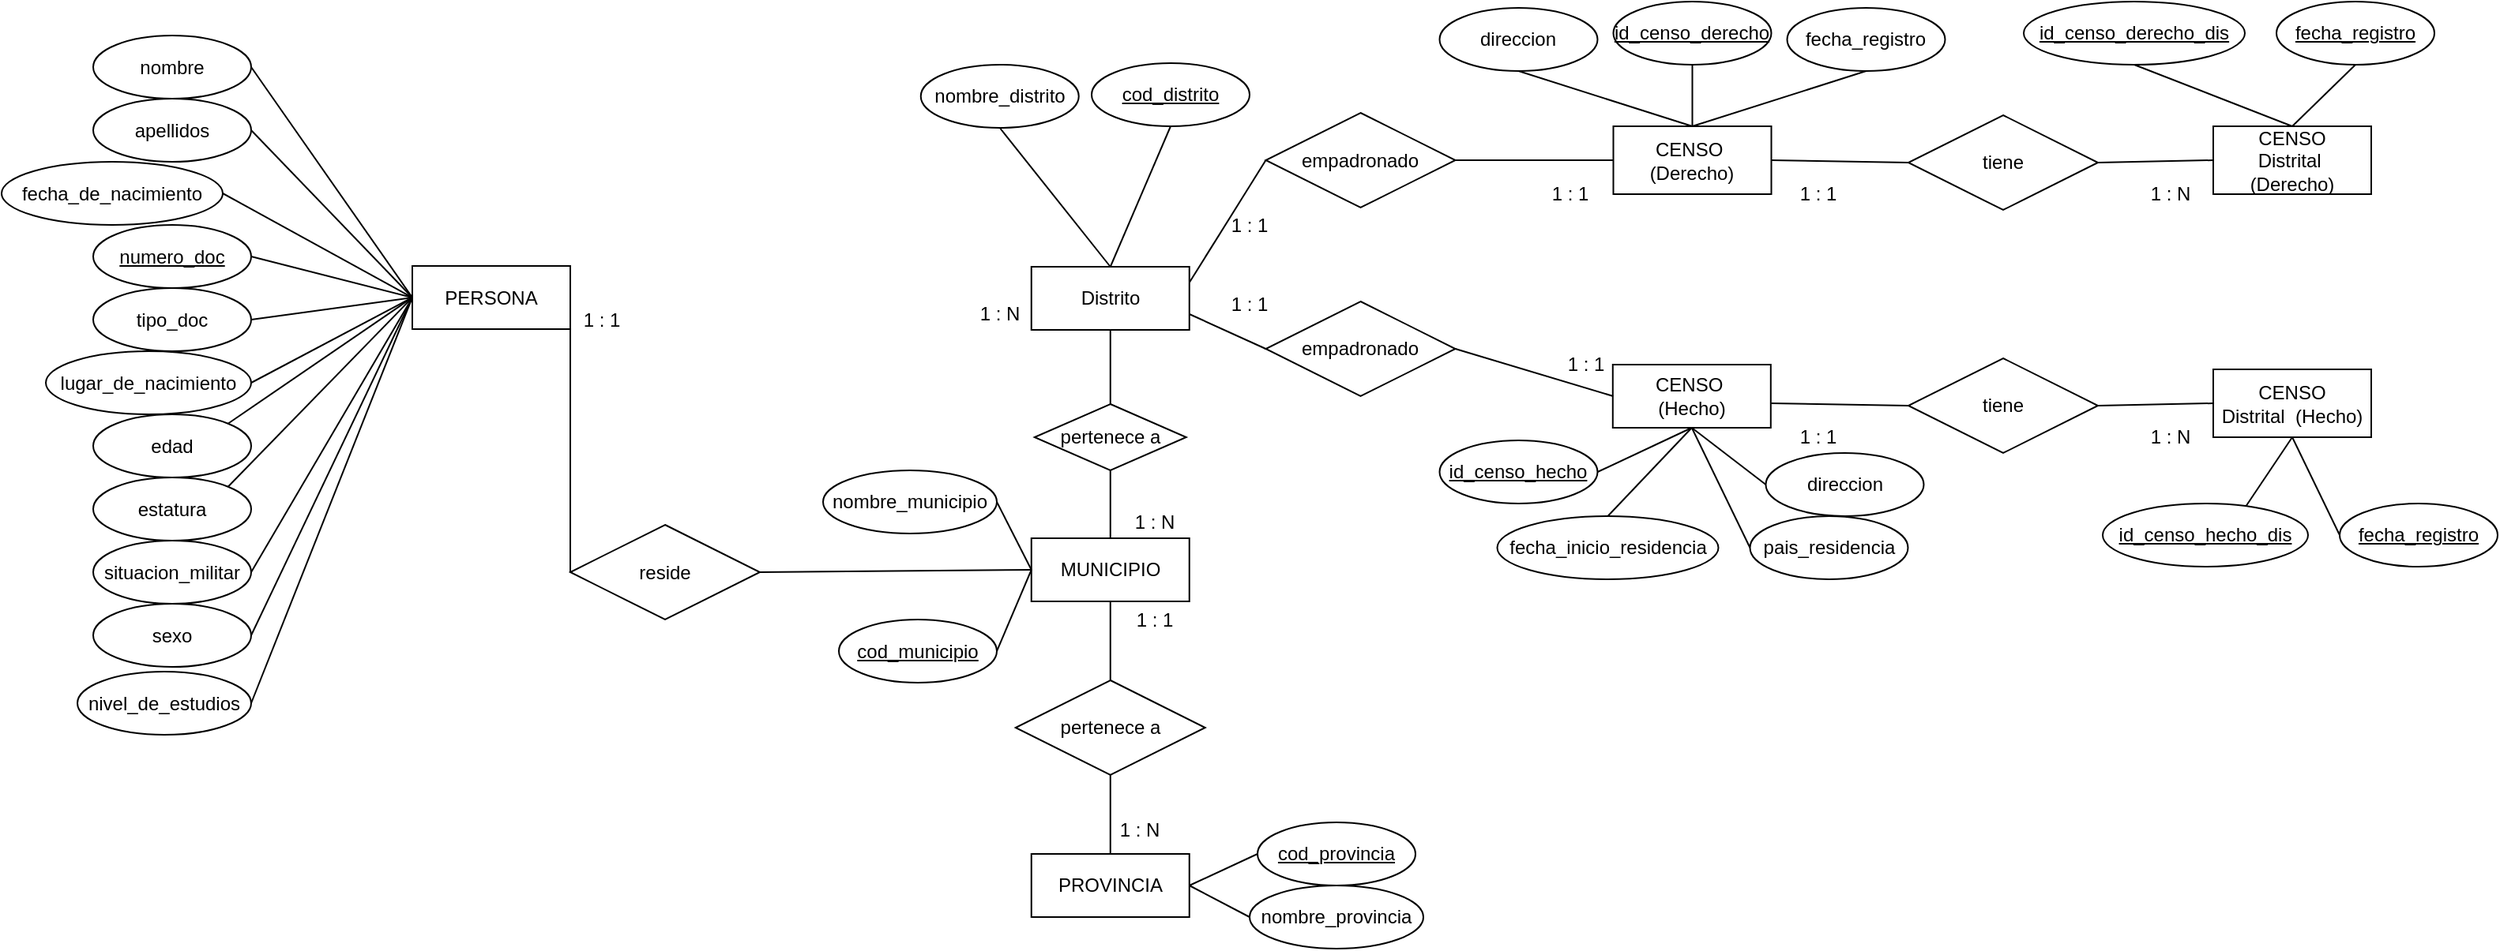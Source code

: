 <mxfile version="13.4.2" type="google" pages="2"><diagram id="C5RBs43oDa-KdzZeNtuy" name="E-R"><mxGraphModel dx="1870" dy="995" grid="1" gridSize="10" guides="1" tooltips="1" connect="1" arrows="1" fold="1" page="1" pageScale="1" pageWidth="827" pageHeight="1169" math="0" shadow="0"><root><mxCell id="WIyWlLk6GJQsqaUBKTNV-0"/><mxCell id="WIyWlLk6GJQsqaUBKTNV-1" parent="WIyWlLk6GJQsqaUBKTNV-0"/><mxCell id="Ma7bis8ir_fGB6qP8R13-0" value="PERSONA" style="whiteSpace=wrap;html=1;align=center;" parent="WIyWlLk6GJQsqaUBKTNV-1" vertex="1"><mxGeometry x="-10" y="247.5" width="100" height="40" as="geometry"/></mxCell><mxCell id="Ma7bis8ir_fGB6qP8R13-15" style="rounded=0;orthogonalLoop=1;jettySize=auto;html=1;exitX=1;exitY=0.5;exitDx=0;exitDy=0;endArrow=none;endFill=0;entryX=0;entryY=0.5;entryDx=0;entryDy=0;" parent="WIyWlLk6GJQsqaUBKTNV-1" source="Ma7bis8ir_fGB6qP8R13-1" target="Ma7bis8ir_fGB6qP8R13-0" edge="1"><mxGeometry relative="1" as="geometry"><mxPoint x="10" y="267.5" as="targetPoint"/></mxGeometry></mxCell><mxCell id="Ma7bis8ir_fGB6qP8R13-1" value="nombre" style="ellipse;whiteSpace=wrap;html=1;align=center;" parent="WIyWlLk6GJQsqaUBKTNV-1" vertex="1"><mxGeometry x="-212" y="101.5" width="100" height="40" as="geometry"/></mxCell><mxCell id="Ma7bis8ir_fGB6qP8R13-16" style="edgeStyle=none;rounded=0;orthogonalLoop=1;jettySize=auto;html=1;exitX=1;exitY=0.5;exitDx=0;exitDy=0;entryX=0;entryY=0.5;entryDx=0;entryDy=0;endArrow=none;endFill=0;" parent="WIyWlLk6GJQsqaUBKTNV-1" source="Ma7bis8ir_fGB6qP8R13-2" target="Ma7bis8ir_fGB6qP8R13-0" edge="1"><mxGeometry relative="1" as="geometry"/></mxCell><mxCell id="Ma7bis8ir_fGB6qP8R13-2" value="apellidos" style="ellipse;whiteSpace=wrap;html=1;align=center;" parent="WIyWlLk6GJQsqaUBKTNV-1" vertex="1"><mxGeometry x="-212" y="141.5" width="100" height="40" as="geometry"/></mxCell><mxCell id="Ma7bis8ir_fGB6qP8R13-17" style="edgeStyle=none;rounded=0;orthogonalLoop=1;jettySize=auto;html=1;exitX=1;exitY=0.5;exitDx=0;exitDy=0;entryX=0;entryY=0.5;entryDx=0;entryDy=0;endArrow=none;endFill=0;" parent="WIyWlLk6GJQsqaUBKTNV-1" source="Ma7bis8ir_fGB6qP8R13-3" target="Ma7bis8ir_fGB6qP8R13-0" edge="1"><mxGeometry relative="1" as="geometry"/></mxCell><mxCell id="Ma7bis8ir_fGB6qP8R13-3" value="fecha_de_nacimiento" style="ellipse;whiteSpace=wrap;html=1;align=center;" parent="WIyWlLk6GJQsqaUBKTNV-1" vertex="1"><mxGeometry x="-270" y="181.5" width="140" height="40" as="geometry"/></mxCell><mxCell id="Ma7bis8ir_fGB6qP8R13-18" style="edgeStyle=none;rounded=0;orthogonalLoop=1;jettySize=auto;html=1;exitX=1;exitY=0.5;exitDx=0;exitDy=0;entryX=0;entryY=0.5;entryDx=0;entryDy=0;endArrow=none;endFill=0;" parent="WIyWlLk6GJQsqaUBKTNV-1" source="Ma7bis8ir_fGB6qP8R13-5" target="Ma7bis8ir_fGB6qP8R13-0" edge="1"><mxGeometry relative="1" as="geometry"/></mxCell><mxCell id="Ma7bis8ir_fGB6qP8R13-5" value="lugar_de_nacimiento" style="ellipse;whiteSpace=wrap;html=1;align=center;" parent="WIyWlLk6GJQsqaUBKTNV-1" vertex="1"><mxGeometry x="-242" y="301.5" width="130" height="40" as="geometry"/></mxCell><mxCell id="Ma7bis8ir_fGB6qP8R13-19" style="edgeStyle=none;rounded=0;orthogonalLoop=1;jettySize=auto;html=1;exitX=1;exitY=0;exitDx=0;exitDy=0;entryX=0;entryY=0.5;entryDx=0;entryDy=0;endArrow=none;endFill=0;" parent="WIyWlLk6GJQsqaUBKTNV-1" source="Ma7bis8ir_fGB6qP8R13-6" target="Ma7bis8ir_fGB6qP8R13-0" edge="1"><mxGeometry relative="1" as="geometry"/></mxCell><mxCell id="Ma7bis8ir_fGB6qP8R13-6" value="edad" style="ellipse;whiteSpace=wrap;html=1;align=center;" parent="WIyWlLk6GJQsqaUBKTNV-1" vertex="1"><mxGeometry x="-212" y="341.5" width="100" height="40" as="geometry"/></mxCell><mxCell id="Ma7bis8ir_fGB6qP8R13-20" style="edgeStyle=none;rounded=0;orthogonalLoop=1;jettySize=auto;html=1;exitX=1;exitY=0;exitDx=0;exitDy=0;entryX=0;entryY=0.5;entryDx=0;entryDy=0;endArrow=none;endFill=0;" parent="WIyWlLk6GJQsqaUBKTNV-1" source="Ma7bis8ir_fGB6qP8R13-7" target="Ma7bis8ir_fGB6qP8R13-0" edge="1"><mxGeometry relative="1" as="geometry"/></mxCell><mxCell id="Ma7bis8ir_fGB6qP8R13-7" value="estatura" style="ellipse;whiteSpace=wrap;html=1;align=center;" parent="WIyWlLk6GJQsqaUBKTNV-1" vertex="1"><mxGeometry x="-212" y="381.5" width="100" height="40" as="geometry"/></mxCell><mxCell id="Ma7bis8ir_fGB6qP8R13-24" style="edgeStyle=none;rounded=0;orthogonalLoop=1;jettySize=auto;html=1;exitX=1;exitY=0.5;exitDx=0;exitDy=0;entryX=0;entryY=0.5;entryDx=0;entryDy=0;endArrow=none;endFill=0;" parent="WIyWlLk6GJQsqaUBKTNV-1" source="Ma7bis8ir_fGB6qP8R13-8" target="Ma7bis8ir_fGB6qP8R13-0" edge="1"><mxGeometry relative="1" as="geometry"/></mxCell><mxCell id="Ma7bis8ir_fGB6qP8R13-8" value="sexo" style="ellipse;whiteSpace=wrap;html=1;align=center;" parent="WIyWlLk6GJQsqaUBKTNV-1" vertex="1"><mxGeometry x="-212" y="461.5" width="100" height="40" as="geometry"/></mxCell><mxCell id="Ma7bis8ir_fGB6qP8R13-25" style="edgeStyle=none;rounded=0;orthogonalLoop=1;jettySize=auto;html=1;exitX=1;exitY=0.5;exitDx=0;exitDy=0;entryX=0;entryY=0.5;entryDx=0;entryDy=0;endArrow=none;endFill=0;" parent="WIyWlLk6GJQsqaUBKTNV-1" source="Ma7bis8ir_fGB6qP8R13-9" target="Ma7bis8ir_fGB6qP8R13-0" edge="1"><mxGeometry relative="1" as="geometry"/></mxCell><mxCell id="Ma7bis8ir_fGB6qP8R13-9" value="nivel_de_estudios" style="ellipse;whiteSpace=wrap;html=1;align=center;" parent="WIyWlLk6GJQsqaUBKTNV-1" vertex="1"><mxGeometry x="-222" y="504.5" width="110" height="40" as="geometry"/></mxCell><mxCell id="Ma7bis8ir_fGB6qP8R13-26" value="situacion_militar" style="ellipse;whiteSpace=wrap;html=1;align=center;" parent="WIyWlLk6GJQsqaUBKTNV-1" vertex="1"><mxGeometry x="-212" y="421.5" width="100" height="40" as="geometry"/></mxCell><mxCell id="ryeyd4ugohlwDVqt9eAD-0" style="rounded=0;orthogonalLoop=1;jettySize=auto;html=1;exitX=1;exitY=0.5;exitDx=0;exitDy=0;entryX=0;entryY=0.5;entryDx=0;entryDy=0;endArrow=none;endFill=0;" parent="WIyWlLk6GJQsqaUBKTNV-1" source="ryeyd4ugohlwDVqt9eAD-1" target="Ma7bis8ir_fGB6qP8R13-0" edge="1"><mxGeometry relative="1" as="geometry"><mxPoint x="-160.0" y="267.5" as="sourcePoint"/></mxGeometry></mxCell><mxCell id="ryeyd4ugohlwDVqt9eAD-1" value="numero_doc" style="ellipse;whiteSpace=wrap;html=1;align=center;fontStyle=4;" parent="WIyWlLk6GJQsqaUBKTNV-1" vertex="1"><mxGeometry x="-212" y="221.5" width="100" height="40" as="geometry"/></mxCell><mxCell id="ryeyd4ugohlwDVqt9eAD-2" value="" style="endArrow=none;html=1;rounded=0;exitX=1;exitY=0.5;exitDx=0;exitDy=0;entryX=0;entryY=0.5;entryDx=0;entryDy=0;" parent="WIyWlLk6GJQsqaUBKTNV-1" source="Ma7bis8ir_fGB6qP8R13-26" target="Ma7bis8ir_fGB6qP8R13-0" edge="1"><mxGeometry relative="1" as="geometry"><mxPoint x="100" y="197.5" as="sourcePoint"/><mxPoint x="10" y="267.5" as="targetPoint"/></mxGeometry></mxCell><mxCell id="ryeyd4ugohlwDVqt9eAD-4" style="rounded=0;orthogonalLoop=1;jettySize=auto;html=1;exitX=1;exitY=0.5;exitDx=0;exitDy=0;entryX=0;entryY=0.5;entryDx=0;entryDy=0;endArrow=none;endFill=0;" parent="WIyWlLk6GJQsqaUBKTNV-1" source="ryeyd4ugohlwDVqt9eAD-3" target="Ma7bis8ir_fGB6qP8R13-0" edge="1"><mxGeometry relative="1" as="geometry"/></mxCell><mxCell id="ryeyd4ugohlwDVqt9eAD-3" value="tipo_doc" style="ellipse;whiteSpace=wrap;html=1;align=center;" parent="WIyWlLk6GJQsqaUBKTNV-1" vertex="1"><mxGeometry x="-212" y="261.5" width="100" height="40" as="geometry"/></mxCell><mxCell id="Ma7bis8ir_fGB6qP8R13-32" value="MUNICIPIO" style="whiteSpace=wrap;html=1;align=center;" parent="WIyWlLk6GJQsqaUBKTNV-1" vertex="1"><mxGeometry x="381.87" y="420" width="100" height="40" as="geometry"/></mxCell><mxCell id="Ma7bis8ir_fGB6qP8R13-33" value="nombre_municipio" style="ellipse;whiteSpace=wrap;html=1;align=center;" parent="WIyWlLk6GJQsqaUBKTNV-1" vertex="1"><mxGeometry x="250" y="377" width="110" height="40" as="geometry"/></mxCell><mxCell id="ryeyd4ugohlwDVqt9eAD-14" style="edgeStyle=none;rounded=0;orthogonalLoop=1;jettySize=auto;html=1;exitX=0;exitY=0.5;exitDx=0;exitDy=0;entryX=1;entryY=0.5;entryDx=0;entryDy=0;endArrow=none;endFill=0;" parent="WIyWlLk6GJQsqaUBKTNV-1" source="Ma7bis8ir_fGB6qP8R13-32" target="Ma7bis8ir_fGB6qP8R13-33" edge="1"><mxGeometry relative="1" as="geometry"/></mxCell><mxCell id="ryeyd4ugohlwDVqt9eAD-5" value="cod_municipio" style="ellipse;whiteSpace=wrap;html=1;align=center;fontStyle=4;" parent="WIyWlLk6GJQsqaUBKTNV-1" vertex="1"><mxGeometry x="260" y="471.5" width="100" height="40" as="geometry"/></mxCell><mxCell id="ryeyd4ugohlwDVqt9eAD-13" style="edgeStyle=none;rounded=0;orthogonalLoop=1;jettySize=auto;html=1;exitX=0;exitY=0.5;exitDx=0;exitDy=0;entryX=1;entryY=0.5;entryDx=0;entryDy=0;endArrow=none;endFill=0;" parent="WIyWlLk6GJQsqaUBKTNV-1" source="Ma7bis8ir_fGB6qP8R13-32" target="ryeyd4ugohlwDVqt9eAD-5" edge="1"><mxGeometry relative="1" as="geometry"/></mxCell><mxCell id="ryeyd4ugohlwDVqt9eAD-6" value="PROVINCIA" style="whiteSpace=wrap;html=1;align=center;" parent="WIyWlLk6GJQsqaUBKTNV-1" vertex="1"><mxGeometry x="381.87" y="620" width="100" height="40" as="geometry"/></mxCell><mxCell id="ryeyd4ugohlwDVqt9eAD-16" style="edgeStyle=none;rounded=0;orthogonalLoop=1;jettySize=auto;html=1;exitX=0;exitY=0.5;exitDx=0;exitDy=0;entryX=1;entryY=0.5;entryDx=0;entryDy=0;endArrow=none;endFill=0;" parent="WIyWlLk6GJQsqaUBKTNV-1" source="ryeyd4ugohlwDVqt9eAD-7" target="ryeyd4ugohlwDVqt9eAD-6" edge="1"><mxGeometry relative="1" as="geometry"><mxPoint x="540.25" y="670" as="sourcePoint"/></mxGeometry></mxCell><mxCell id="ryeyd4ugohlwDVqt9eAD-7" value="nombre_provincia" style="ellipse;whiteSpace=wrap;html=1;align=center;" parent="WIyWlLk6GJQsqaUBKTNV-1" vertex="1"><mxGeometry x="520.0" y="640" width="110" height="40" as="geometry"/></mxCell><mxCell id="ryeyd4ugohlwDVqt9eAD-15" style="edgeStyle=none;rounded=0;orthogonalLoop=1;jettySize=auto;html=1;exitX=0;exitY=0.5;exitDx=0;exitDy=0;endArrow=none;endFill=0;entryX=1;entryY=0.5;entryDx=0;entryDy=0;" parent="WIyWlLk6GJQsqaUBKTNV-1" source="ryeyd4ugohlwDVqt9eAD-8" target="ryeyd4ugohlwDVqt9eAD-6" edge="1"><mxGeometry relative="1" as="geometry"><mxPoint x="499.39" y="609" as="targetPoint"/></mxGeometry></mxCell><mxCell id="ryeyd4ugohlwDVqt9eAD-8" value="cod_provincia" style="ellipse;whiteSpace=wrap;html=1;align=center;fontStyle=4;" parent="WIyWlLk6GJQsqaUBKTNV-1" vertex="1"><mxGeometry x="525.0" y="600" width="100" height="40" as="geometry"/></mxCell><mxCell id="ryeyd4ugohlwDVqt9eAD-11" style="edgeStyle=none;rounded=0;orthogonalLoop=1;jettySize=auto;html=1;exitX=0.5;exitY=0;exitDx=0;exitDy=0;entryX=0.5;entryY=1;entryDx=0;entryDy=0;endArrow=none;endFill=0;" parent="WIyWlLk6GJQsqaUBKTNV-1" source="ryeyd4ugohlwDVqt9eAD-9" target="Ma7bis8ir_fGB6qP8R13-32" edge="1"><mxGeometry relative="1" as="geometry"/></mxCell><mxCell id="ryeyd4ugohlwDVqt9eAD-9" value="pertenece a" style="shape=rhombus;perimeter=rhombusPerimeter;whiteSpace=wrap;html=1;align=center;" parent="WIyWlLk6GJQsqaUBKTNV-1" vertex="1"><mxGeometry x="371.87" y="510" width="120" height="60" as="geometry"/></mxCell><mxCell id="ryeyd4ugohlwDVqt9eAD-10" style="edgeStyle=none;rounded=0;orthogonalLoop=1;jettySize=auto;html=1;exitX=0.5;exitY=0;exitDx=0;exitDy=0;entryX=0.5;entryY=1;entryDx=0;entryDy=0;endArrow=none;endFill=0;" parent="WIyWlLk6GJQsqaUBKTNV-1" source="ryeyd4ugohlwDVqt9eAD-6" target="ryeyd4ugohlwDVqt9eAD-9" edge="1"><mxGeometry relative="1" as="geometry"/></mxCell><mxCell id="ryeyd4ugohlwDVqt9eAD-21" value="1 : 1" style="text;html=1;strokeColor=none;fillColor=none;align=center;verticalAlign=middle;whiteSpace=wrap;rounded=0;" parent="WIyWlLk6GJQsqaUBKTNV-1" vertex="1"><mxGeometry x="439.87" y="462" width="40" height="20" as="geometry"/></mxCell><mxCell id="ryeyd4ugohlwDVqt9eAD-22" value="1 : N" style="text;html=1;strokeColor=none;fillColor=none;align=center;verticalAlign=middle;whiteSpace=wrap;rounded=0;" parent="WIyWlLk6GJQsqaUBKTNV-1" vertex="1"><mxGeometry x="430" y="600" width="41.39" height="10" as="geometry"/></mxCell><mxCell id="YmhSL6MgkfEMl5M-Bk3x-41" style="edgeStyle=none;rounded=0;orthogonalLoop=1;jettySize=auto;html=1;endArrow=none;endFill=0;entryX=0.5;entryY=0;entryDx=0;entryDy=0;exitX=0.5;exitY=1;exitDx=0;exitDy=0;" parent="WIyWlLk6GJQsqaUBKTNV-1" source="YmhSL6MgkfEMl5M-Bk3x-42" target="Ma7bis8ir_fGB6qP8R13-32" edge="1"><mxGeometry relative="1" as="geometry"><mxPoint x="495.04" y="148" as="targetPoint"/><mxPoint x="432.04" y="358" as="sourcePoint"/></mxGeometry></mxCell><mxCell id="YmhSL6MgkfEMl5M-Bk3x-40" value="Distrito" style="whiteSpace=wrap;html=1;align=center;" parent="WIyWlLk6GJQsqaUBKTNV-1" vertex="1"><mxGeometry x="381.87" y="248" width="100" height="40" as="geometry"/></mxCell><mxCell id="YmhSL6MgkfEMl5M-Bk3x-43" style="edgeStyle=none;rounded=0;orthogonalLoop=1;jettySize=auto;html=1;exitX=0.5;exitY=0;exitDx=0;exitDy=0;entryX=0.5;entryY=1;entryDx=0;entryDy=0;endArrow=none;endFill=0;" parent="WIyWlLk6GJQsqaUBKTNV-1" source="YmhSL6MgkfEMl5M-Bk3x-42" target="YmhSL6MgkfEMl5M-Bk3x-40" edge="1"><mxGeometry relative="1" as="geometry"/></mxCell><mxCell id="YmhSL6MgkfEMl5M-Bk3x-42" value="pertenece a" style="shape=rhombus;perimeter=rhombusPerimeter;whiteSpace=wrap;html=1;align=center;" parent="WIyWlLk6GJQsqaUBKTNV-1" vertex="1"><mxGeometry x="383.87" y="335" width="96" height="42" as="geometry"/></mxCell><mxCell id="YmhSL6MgkfEMl5M-Bk3x-49" style="edgeStyle=none;rounded=0;orthogonalLoop=1;jettySize=auto;html=1;endArrow=none;endFill=0;exitX=0;exitY=0.5;exitDx=0;exitDy=0;entryX=1;entryY=0.25;entryDx=0;entryDy=0;" parent="WIyWlLk6GJQsqaUBKTNV-1" source="YmhSL6MgkfEMl5M-Bk3x-48" target="YmhSL6MgkfEMl5M-Bk3x-40" edge="1"><mxGeometry relative="1" as="geometry"><mxPoint x="591.87" y="268" as="sourcePoint"/></mxGeometry></mxCell><mxCell id="YmhSL6MgkfEMl5M-Bk3x-48" value="empadronado" style="shape=rhombus;perimeter=rhombusPerimeter;whiteSpace=wrap;html=1;align=center;" parent="WIyWlLk6GJQsqaUBKTNV-1" vertex="1"><mxGeometry x="530.25" y="150.5" width="120" height="60" as="geometry"/></mxCell><mxCell id="ryeyd4ugohlwDVqt9eAD-24" value="CENSO&amp;nbsp;&lt;br&gt;(Hecho)" style="whiteSpace=wrap;html=1;align=center;" parent="WIyWlLk6GJQsqaUBKTNV-1" vertex="1"><mxGeometry x="749.9" y="310" width="100" height="40" as="geometry"/></mxCell><mxCell id="IUvdR9gWd_jk29gM0LqL-3" style="edgeStyle=none;rounded=0;orthogonalLoop=1;jettySize=auto;html=1;exitX=0;exitY=0.5;exitDx=0;exitDy=0;entryX=0.5;entryY=1;entryDx=0;entryDy=0;endArrow=none;endFill=0;" parent="WIyWlLk6GJQsqaUBKTNV-1" source="ryeyd4ugohlwDVqt9eAD-25" target="ryeyd4ugohlwDVqt9eAD-24" edge="1"><mxGeometry relative="1" as="geometry"/></mxCell><mxCell id="ryeyd4ugohlwDVqt9eAD-25" value="direccion" style="ellipse;whiteSpace=wrap;html=1;align=center;" parent="WIyWlLk6GJQsqaUBKTNV-1" vertex="1"><mxGeometry x="846.75" y="366" width="100" height="40" as="geometry"/></mxCell><mxCell id="IUvdR9gWd_jk29gM0LqL-0" style="rounded=0;orthogonalLoop=1;jettySize=auto;html=1;exitX=1;exitY=1;exitDx=0;exitDy=0;entryX=0;entryY=0;entryDx=0;entryDy=0;strokeColor=none;endArrow=none;endFill=0;" parent="WIyWlLk6GJQsqaUBKTNV-1" source="ryeyd4ugohlwDVqt9eAD-27" target="ryeyd4ugohlwDVqt9eAD-24" edge="1"><mxGeometry relative="1" as="geometry"/></mxCell><mxCell id="IUvdR9gWd_jk29gM0LqL-1" style="edgeStyle=none;rounded=0;orthogonalLoop=1;jettySize=auto;html=1;exitX=1;exitY=0.5;exitDx=0;exitDy=0;endArrow=none;endFill=0;entryX=0.5;entryY=1;entryDx=0;entryDy=0;" parent="WIyWlLk6GJQsqaUBKTNV-1" source="ryeyd4ugohlwDVqt9eAD-27" target="ryeyd4ugohlwDVqt9eAD-24" edge="1"><mxGeometry relative="1" as="geometry"><mxPoint x="779.9" y="419" as="targetPoint"/></mxGeometry></mxCell><mxCell id="ryeyd4ugohlwDVqt9eAD-27" value="id_censo_hecho" style="ellipse;whiteSpace=wrap;html=1;align=center;fontStyle=4;" parent="WIyWlLk6GJQsqaUBKTNV-1" vertex="1"><mxGeometry x="640.25" y="358" width="100" height="40" as="geometry"/></mxCell><mxCell id="ryeyd4ugohlwDVqt9eAD-35" style="edgeStyle=none;rounded=0;orthogonalLoop=1;jettySize=auto;html=1;exitX=0.5;exitY=0;exitDx=0;exitDy=0;entryX=0.5;entryY=1;entryDx=0;entryDy=0;endArrow=none;endFill=0;" parent="WIyWlLk6GJQsqaUBKTNV-1" source="ryeyd4ugohlwDVqt9eAD-31" target="ryeyd4ugohlwDVqt9eAD-24" edge="1"><mxGeometry relative="1" as="geometry"><mxPoint x="809.9" y="249" as="targetPoint"/></mxGeometry></mxCell><mxCell id="ryeyd4ugohlwDVqt9eAD-31" value="fecha_inicio_residencia" style="ellipse;whiteSpace=wrap;html=1;align=center;" parent="WIyWlLk6GJQsqaUBKTNV-1" vertex="1"><mxGeometry x="676.75" y="406" width="140" height="40" as="geometry"/></mxCell><mxCell id="ryeyd4ugohlwDVqt9eAD-38" style="edgeStyle=none;rounded=0;orthogonalLoop=1;jettySize=auto;html=1;endArrow=none;endFill=0;entryX=0.5;entryY=1;entryDx=0;entryDy=0;exitX=0;exitY=0.5;exitDx=0;exitDy=0;" parent="WIyWlLk6GJQsqaUBKTNV-1" source="ryeyd4ugohlwDVqt9eAD-36" target="ryeyd4ugohlwDVqt9eAD-24" edge="1"><mxGeometry relative="1" as="geometry"><mxPoint x="849.9" y="460" as="sourcePoint"/><mxPoint x="859.9" y="269" as="targetPoint"/></mxGeometry></mxCell><mxCell id="ryeyd4ugohlwDVqt9eAD-36" value="pais_residencia" style="ellipse;whiteSpace=wrap;html=1;align=center;" parent="WIyWlLk6GJQsqaUBKTNV-1" vertex="1"><mxGeometry x="836.75" y="406" width="100" height="40" as="geometry"/></mxCell><mxCell id="YmhSL6MgkfEMl5M-Bk3x-5" value="CENSO&amp;nbsp;&lt;br&gt;(Derecho)" style="rounded=0;whiteSpace=wrap;html=1;" parent="WIyWlLk6GJQsqaUBKTNV-1" vertex="1"><mxGeometry x="750.25" y="159" width="100" height="43" as="geometry"/></mxCell><mxCell id="YmhSL6MgkfEMl5M-Bk3x-16" style="edgeStyle=none;rounded=0;orthogonalLoop=1;jettySize=auto;html=1;exitX=0.5;exitY=1;exitDx=0;exitDy=0;entryX=0.5;entryY=0;entryDx=0;entryDy=0;endArrow=none;endFill=0;" parent="WIyWlLk6GJQsqaUBKTNV-1" source="YmhSL6MgkfEMl5M-Bk3x-15" target="YmhSL6MgkfEMl5M-Bk3x-5" edge="1"><mxGeometry relative="1" as="geometry"/></mxCell><mxCell id="YmhSL6MgkfEMl5M-Bk3x-15" value="&lt;u&gt;id_censo_derecho&lt;/u&gt;" style="ellipse;whiteSpace=wrap;html=1;align=center;" parent="WIyWlLk6GJQsqaUBKTNV-1" vertex="1"><mxGeometry x="750.25" y="80" width="100" height="40" as="geometry"/></mxCell><mxCell id="YmhSL6MgkfEMl5M-Bk3x-19" style="edgeStyle=none;rounded=0;orthogonalLoop=1;jettySize=auto;html=1;exitX=1;exitY=0.5;exitDx=0;exitDy=0;entryX=0;entryY=0.5;entryDx=0;entryDy=0;endArrow=none;endFill=0;" parent="WIyWlLk6GJQsqaUBKTNV-1" source="YmhSL6MgkfEMl5M-Bk3x-48" target="YmhSL6MgkfEMl5M-Bk3x-5" edge="1"><mxGeometry relative="1" as="geometry"><mxPoint x="730" y="210" as="sourcePoint"/></mxGeometry></mxCell><mxCell id="YmhSL6MgkfEMl5M-Bk3x-29" value="direccion" style="ellipse;whiteSpace=wrap;html=1;align=center;" parent="WIyWlLk6GJQsqaUBKTNV-1" vertex="1"><mxGeometry x="640.25" y="84" width="100" height="40" as="geometry"/></mxCell><mxCell id="YmhSL6MgkfEMl5M-Bk3x-30" style="edgeStyle=none;rounded=0;orthogonalLoop=1;jettySize=auto;html=1;entryX=0.5;entryY=1;entryDx=0;entryDy=0;endArrow=none;endFill=0;exitX=0.5;exitY=0;exitDx=0;exitDy=0;" parent="WIyWlLk6GJQsqaUBKTNV-1" source="YmhSL6MgkfEMl5M-Bk3x-5" target="YmhSL6MgkfEMl5M-Bk3x-29" edge="1"><mxGeometry relative="1" as="geometry"/></mxCell><mxCell id="YmhSL6MgkfEMl5M-Bk3x-31" style="edgeStyle=none;rounded=0;orthogonalLoop=1;jettySize=auto;html=1;exitX=0.5;exitY=1;exitDx=0;exitDy=0;entryX=0.5;entryY=0;entryDx=0;entryDy=0;endArrow=none;endFill=0;" parent="WIyWlLk6GJQsqaUBKTNV-1" source="YmhSL6MgkfEMl5M-Bk3x-32" target="YmhSL6MgkfEMl5M-Bk3x-5" edge="1"><mxGeometry relative="1" as="geometry"><mxPoint x="1000.25" y="-38" as="targetPoint"/></mxGeometry></mxCell><mxCell id="YmhSL6MgkfEMl5M-Bk3x-32" value="fecha_registro" style="ellipse;whiteSpace=wrap;html=1;align=center;" parent="WIyWlLk6GJQsqaUBKTNV-1" vertex="1"><mxGeometry x="860.25" y="84" width="100" height="40" as="geometry"/></mxCell><mxCell id="YmhSL6MgkfEMl5M-Bk3x-50" value="1 : 1" style="text;html=1;strokeColor=none;fillColor=none;align=center;verticalAlign=middle;whiteSpace=wrap;rounded=0;" parent="WIyWlLk6GJQsqaUBKTNV-1" vertex="1"><mxGeometry x="500.25" y="212" width="40" height="20" as="geometry"/></mxCell><mxCell id="YmhSL6MgkfEMl5M-Bk3x-51" value="1 : N" style="text;html=1;strokeColor=none;fillColor=none;align=center;verticalAlign=middle;whiteSpace=wrap;rounded=0;" parent="WIyWlLk6GJQsqaUBKTNV-1" vertex="1"><mxGeometry x="439.87" y="400" width="40" height="20" as="geometry"/></mxCell><mxCell id="YmhSL6MgkfEMl5M-Bk3x-57" style="edgeStyle=none;rounded=0;orthogonalLoop=1;jettySize=auto;html=1;exitX=0;exitY=0.5;exitDx=0;exitDy=0;entryX=1;entryY=0.5;entryDx=0;entryDy=0;endArrow=none;endFill=0;" parent="WIyWlLk6GJQsqaUBKTNV-1" source="YmhSL6MgkfEMl5M-Bk3x-56" target="Ma7bis8ir_fGB6qP8R13-0" edge="1"><mxGeometry relative="1" as="geometry"/></mxCell><mxCell id="YmhSL6MgkfEMl5M-Bk3x-58" style="edgeStyle=none;rounded=0;orthogonalLoop=1;jettySize=auto;html=1;endArrow=none;endFill=0;exitX=1;exitY=0.5;exitDx=0;exitDy=0;entryX=0;entryY=0.5;entryDx=0;entryDy=0;" parent="WIyWlLk6GJQsqaUBKTNV-1" source="YmhSL6MgkfEMl5M-Bk3x-56" target="Ma7bis8ir_fGB6qP8R13-32" edge="1"><mxGeometry relative="1" as="geometry"/></mxCell><mxCell id="YmhSL6MgkfEMl5M-Bk3x-56" value="reside" style="shape=rhombus;perimeter=rhombusPerimeter;whiteSpace=wrap;html=1;align=center;" parent="WIyWlLk6GJQsqaUBKTNV-1" vertex="1"><mxGeometry x="90" y="411.5" width="120" height="60" as="geometry"/></mxCell><mxCell id="YmhSL6MgkfEMl5M-Bk3x-59" value="1 : 1" style="text;html=1;strokeColor=none;fillColor=none;align=center;verticalAlign=middle;whiteSpace=wrap;rounded=0;" parent="WIyWlLk6GJQsqaUBKTNV-1" vertex="1"><mxGeometry x="90.0" y="271.5" width="40" height="20" as="geometry"/></mxCell><mxCell id="YmhSL6MgkfEMl5M-Bk3x-61" value="1 : N" style="text;html=1;strokeColor=none;fillColor=none;align=center;verticalAlign=middle;whiteSpace=wrap;rounded=0;" parent="WIyWlLk6GJQsqaUBKTNV-1" vertex="1"><mxGeometry x="341.87" y="267.5" width="40" height="20" as="geometry"/></mxCell><mxCell id="YmhSL6MgkfEMl5M-Bk3x-63" style="edgeStyle=none;rounded=0;orthogonalLoop=1;jettySize=auto;html=1;endArrow=none;endFill=0;exitX=1;exitY=0.5;exitDx=0;exitDy=0;" parent="WIyWlLk6GJQsqaUBKTNV-1" source="YmhSL6MgkfEMl5M-Bk3x-62" edge="1"><mxGeometry relative="1" as="geometry"><mxPoint x="640.249" y="345.425" as="sourcePoint"/><mxPoint x="750.15" y="330" as="targetPoint"/></mxGeometry></mxCell><mxCell id="YmhSL6MgkfEMl5M-Bk3x-64" style="edgeStyle=none;rounded=0;orthogonalLoop=1;jettySize=auto;html=1;exitX=0;exitY=0.5;exitDx=0;exitDy=0;entryX=1;entryY=0.75;entryDx=0;entryDy=0;endArrow=none;endFill=0;" parent="WIyWlLk6GJQsqaUBKTNV-1" source="YmhSL6MgkfEMl5M-Bk3x-62" target="YmhSL6MgkfEMl5M-Bk3x-40" edge="1"><mxGeometry relative="1" as="geometry"/></mxCell><mxCell id="YmhSL6MgkfEMl5M-Bk3x-62" value="empadronado" style="shape=rhombus;perimeter=rhombusPerimeter;whiteSpace=wrap;html=1;align=center;" parent="WIyWlLk6GJQsqaUBKTNV-1" vertex="1"><mxGeometry x="530.25" y="270" width="120" height="60" as="geometry"/></mxCell><mxCell id="YmhSL6MgkfEMl5M-Bk3x-65" value="1 : 1" style="text;html=1;strokeColor=none;fillColor=none;align=center;verticalAlign=middle;whiteSpace=wrap;rounded=0;" parent="WIyWlLk6GJQsqaUBKTNV-1" vertex="1"><mxGeometry x="500.25" y="262" width="40" height="20" as="geometry"/></mxCell><mxCell id="YmhSL6MgkfEMl5M-Bk3x-66" value="1 : 1" style="text;html=1;strokeColor=none;fillColor=none;align=center;verticalAlign=middle;whiteSpace=wrap;rounded=0;" parent="WIyWlLk6GJQsqaUBKTNV-1" vertex="1"><mxGeometry x="703.4" y="192" width="40" height="20" as="geometry"/></mxCell><mxCell id="YmhSL6MgkfEMl5M-Bk3x-67" value="1 : 1" style="text;html=1;strokeColor=none;fillColor=none;align=center;verticalAlign=middle;whiteSpace=wrap;rounded=0;" parent="WIyWlLk6GJQsqaUBKTNV-1" vertex="1"><mxGeometry x="713.4" y="300" width="40" height="20" as="geometry"/></mxCell><mxCell id="YmhSL6MgkfEMl5M-Bk3x-68" style="edgeStyle=none;rounded=0;orthogonalLoop=1;jettySize=auto;html=1;entryX=0.25;entryY=0;entryDx=0;entryDy=0;endArrow=none;endFill=0;" parent="WIyWlLk6GJQsqaUBKTNV-1" source="YmhSL6MgkfEMl5M-Bk3x-66" target="YmhSL6MgkfEMl5M-Bk3x-66" edge="1"><mxGeometry relative="1" as="geometry"/></mxCell><mxCell id="YmhSL6MgkfEMl5M-Bk3x-80" value="CENSO&lt;br&gt;Distrital&amp;nbsp; (Derecho)" style="rounded=0;whiteSpace=wrap;html=1;" parent="WIyWlLk6GJQsqaUBKTNV-1" vertex="1"><mxGeometry x="1130" y="159" width="100" height="43" as="geometry"/></mxCell><mxCell id="YmhSL6MgkfEMl5M-Bk3x-81" style="edgeStyle=none;rounded=0;orthogonalLoop=1;jettySize=auto;html=1;exitX=0.5;exitY=1;exitDx=0;exitDy=0;entryX=0.5;entryY=0;entryDx=0;entryDy=0;endArrow=none;endFill=0;" parent="WIyWlLk6GJQsqaUBKTNV-1" source="YmhSL6MgkfEMl5M-Bk3x-82" target="YmhSL6MgkfEMl5M-Bk3x-80" edge="1"><mxGeometry relative="1" as="geometry"/></mxCell><mxCell id="YmhSL6MgkfEMl5M-Bk3x-82" value="&lt;u&gt;id_censo_derecho_dis&lt;/u&gt;" style="ellipse;whiteSpace=wrap;html=1;align=center;" parent="WIyWlLk6GJQsqaUBKTNV-1" vertex="1"><mxGeometry x="1010" y="80" width="140" height="40" as="geometry"/></mxCell><mxCell id="YmhSL6MgkfEMl5M-Bk3x-83" style="edgeStyle=none;rounded=0;orthogonalLoop=1;jettySize=auto;html=1;exitX=1;exitY=0.5;exitDx=0;exitDy=0;entryX=0;entryY=0.5;entryDx=0;entryDy=0;endArrow=none;endFill=0;" parent="WIyWlLk6GJQsqaUBKTNV-1" source="YmhSL6MgkfEMl5M-Bk3x-90" target="YmhSL6MgkfEMl5M-Bk3x-80" edge="1"><mxGeometry relative="1" as="geometry"><mxPoint x="1030" y="180.5" as="sourcePoint"/></mxGeometry></mxCell><mxCell id="YmhSL6MgkfEMl5M-Bk3x-86" style="edgeStyle=none;rounded=0;orthogonalLoop=1;jettySize=auto;html=1;exitX=0.5;exitY=1;exitDx=0;exitDy=0;entryX=0.5;entryY=0;entryDx=0;entryDy=0;endArrow=none;endFill=0;" parent="WIyWlLk6GJQsqaUBKTNV-1" source="YmhSL6MgkfEMl5M-Bk3x-87" target="YmhSL6MgkfEMl5M-Bk3x-80" edge="1"><mxGeometry relative="1" as="geometry"><mxPoint x="1380" y="-38" as="targetPoint"/></mxGeometry></mxCell><mxCell id="YmhSL6MgkfEMl5M-Bk3x-87" value="&lt;u&gt;fecha_registro&lt;/u&gt;" style="ellipse;whiteSpace=wrap;html=1;align=center;" parent="WIyWlLk6GJQsqaUBKTNV-1" vertex="1"><mxGeometry x="1170" y="80" width="100" height="40" as="geometry"/></mxCell><mxCell id="YmhSL6MgkfEMl5M-Bk3x-88" value="1 : N" style="text;html=1;strokeColor=none;fillColor=none;align=center;verticalAlign=middle;whiteSpace=wrap;rounded=0;" parent="WIyWlLk6GJQsqaUBKTNV-1" vertex="1"><mxGeometry x="1083.15" y="192" width="40" height="20" as="geometry"/></mxCell><mxCell id="YmhSL6MgkfEMl5M-Bk3x-89" style="edgeStyle=none;rounded=0;orthogonalLoop=1;jettySize=auto;html=1;entryX=0.25;entryY=0;entryDx=0;entryDy=0;endArrow=none;endFill=0;" parent="WIyWlLk6GJQsqaUBKTNV-1" source="YmhSL6MgkfEMl5M-Bk3x-88" target="YmhSL6MgkfEMl5M-Bk3x-88" edge="1"><mxGeometry relative="1" as="geometry"/></mxCell><mxCell id="YmhSL6MgkfEMl5M-Bk3x-91" style="edgeStyle=none;rounded=0;orthogonalLoop=1;jettySize=auto;html=1;exitX=0;exitY=0.5;exitDx=0;exitDy=0;entryX=1;entryY=0.5;entryDx=0;entryDy=0;endArrow=none;endFill=0;" parent="WIyWlLk6GJQsqaUBKTNV-1" source="YmhSL6MgkfEMl5M-Bk3x-90" target="YmhSL6MgkfEMl5M-Bk3x-5" edge="1"><mxGeometry relative="1" as="geometry"/></mxCell><mxCell id="YmhSL6MgkfEMl5M-Bk3x-90" value="tiene" style="shape=rhombus;perimeter=rhombusPerimeter;whiteSpace=wrap;html=1;align=center;" parent="WIyWlLk6GJQsqaUBKTNV-1" vertex="1"><mxGeometry x="937" y="152" width="120" height="60" as="geometry"/></mxCell><mxCell id="YmhSL6MgkfEMl5M-Bk3x-92" value="1 : 1" style="text;html=1;strokeColor=none;fillColor=none;align=center;verticalAlign=middle;whiteSpace=wrap;rounded=0;" parent="WIyWlLk6GJQsqaUBKTNV-1" vertex="1"><mxGeometry x="860.25" y="192" width="40" height="20" as="geometry"/></mxCell><mxCell id="YmhSL6MgkfEMl5M-Bk3x-93" value="CENSO&lt;br&gt;Distrital&amp;nbsp; (Hecho)" style="rounded=0;whiteSpace=wrap;html=1;" parent="WIyWlLk6GJQsqaUBKTNV-1" vertex="1"><mxGeometry x="1130" y="313" width="100" height="43" as="geometry"/></mxCell><mxCell id="YmhSL6MgkfEMl5M-Bk3x-94" style="edgeStyle=none;rounded=0;orthogonalLoop=1;jettySize=auto;html=1;exitX=0.5;exitY=1;exitDx=0;exitDy=0;entryX=0.5;entryY=1;entryDx=0;entryDy=0;endArrow=none;endFill=0;" parent="WIyWlLk6GJQsqaUBKTNV-1" source="YmhSL6MgkfEMl5M-Bk3x-95" target="YmhSL6MgkfEMl5M-Bk3x-93" edge="1"><mxGeometry relative="1" as="geometry"/></mxCell><mxCell id="YmhSL6MgkfEMl5M-Bk3x-95" value="&lt;u&gt;id_censo_hecho_dis&lt;/u&gt;" style="ellipse;whiteSpace=wrap;html=1;align=center;" parent="WIyWlLk6GJQsqaUBKTNV-1" vertex="1"><mxGeometry x="1060" y="398" width="130" height="40" as="geometry"/></mxCell><mxCell id="YmhSL6MgkfEMl5M-Bk3x-96" style="edgeStyle=none;rounded=0;orthogonalLoop=1;jettySize=auto;html=1;exitX=1;exitY=0.5;exitDx=0;exitDy=0;entryX=0;entryY=0.5;entryDx=0;entryDy=0;endArrow=none;endFill=0;" parent="WIyWlLk6GJQsqaUBKTNV-1" source="YmhSL6MgkfEMl5M-Bk3x-101" target="YmhSL6MgkfEMl5M-Bk3x-93" edge="1"><mxGeometry relative="1" as="geometry"><mxPoint x="1030" y="334.5" as="sourcePoint"/></mxGeometry></mxCell><mxCell id="YmhSL6MgkfEMl5M-Bk3x-97" style="edgeStyle=none;rounded=0;orthogonalLoop=1;jettySize=auto;html=1;exitX=0;exitY=0.5;exitDx=0;exitDy=0;entryX=0.5;entryY=1;entryDx=0;entryDy=0;endArrow=none;endFill=0;" parent="WIyWlLk6GJQsqaUBKTNV-1" source="YmhSL6MgkfEMl5M-Bk3x-103" target="YmhSL6MgkfEMl5M-Bk3x-93" edge="1"><mxGeometry relative="1" as="geometry"><mxPoint x="1380" y="116" as="targetPoint"/><mxPoint x="1220" y="274" as="sourcePoint"/></mxGeometry></mxCell><mxCell id="YmhSL6MgkfEMl5M-Bk3x-98" value="1 : N" style="text;html=1;strokeColor=none;fillColor=none;align=center;verticalAlign=middle;whiteSpace=wrap;rounded=0;" parent="WIyWlLk6GJQsqaUBKTNV-1" vertex="1"><mxGeometry x="1083.15" y="346" width="40" height="20" as="geometry"/></mxCell><mxCell id="YmhSL6MgkfEMl5M-Bk3x-99" style="edgeStyle=none;rounded=0;orthogonalLoop=1;jettySize=auto;html=1;entryX=0.25;entryY=0;entryDx=0;entryDy=0;endArrow=none;endFill=0;" parent="WIyWlLk6GJQsqaUBKTNV-1" source="YmhSL6MgkfEMl5M-Bk3x-98" target="YmhSL6MgkfEMl5M-Bk3x-98" edge="1"><mxGeometry relative="1" as="geometry"/></mxCell><mxCell id="YmhSL6MgkfEMl5M-Bk3x-100" style="edgeStyle=none;rounded=0;orthogonalLoop=1;jettySize=auto;html=1;exitX=0;exitY=0.5;exitDx=0;exitDy=0;entryX=1;entryY=0.5;entryDx=0;entryDy=0;endArrow=none;endFill=0;" parent="WIyWlLk6GJQsqaUBKTNV-1" source="YmhSL6MgkfEMl5M-Bk3x-101" edge="1"><mxGeometry relative="1" as="geometry"><mxPoint x="850.25" y="334.5" as="targetPoint"/></mxGeometry></mxCell><mxCell id="YmhSL6MgkfEMl5M-Bk3x-101" value="tiene" style="shape=rhombus;perimeter=rhombusPerimeter;whiteSpace=wrap;html=1;align=center;" parent="WIyWlLk6GJQsqaUBKTNV-1" vertex="1"><mxGeometry x="937" y="306" width="120" height="60" as="geometry"/></mxCell><mxCell id="YmhSL6MgkfEMl5M-Bk3x-102" value="1 : 1" style="text;html=1;strokeColor=none;fillColor=none;align=center;verticalAlign=middle;whiteSpace=wrap;rounded=0;" parent="WIyWlLk6GJQsqaUBKTNV-1" vertex="1"><mxGeometry x="860.25" y="346" width="40" height="20" as="geometry"/></mxCell><mxCell id="YmhSL6MgkfEMl5M-Bk3x-103" value="&lt;u&gt;fecha_registro&lt;/u&gt;" style="ellipse;whiteSpace=wrap;html=1;align=center;" parent="WIyWlLk6GJQsqaUBKTNV-1" vertex="1"><mxGeometry x="1210" y="398" width="100" height="40" as="geometry"/></mxCell><mxCell id="nc2I9oQMGUZQPwLGeqvU-5" style="rounded=0;orthogonalLoop=1;jettySize=auto;html=1;exitX=0.5;exitY=1;exitDx=0;exitDy=0;entryX=0.5;entryY=0;entryDx=0;entryDy=0;endArrow=none;endFill=0;" parent="WIyWlLk6GJQsqaUBKTNV-1" source="nc2I9oQMGUZQPwLGeqvU-21" target="YmhSL6MgkfEMl5M-Bk3x-40" edge="1"><mxGeometry relative="1" as="geometry"><mxPoint x="475" y="160" as="sourcePoint"/></mxGeometry></mxCell><mxCell id="nc2I9oQMGUZQPwLGeqvU-4" style="rounded=0;orthogonalLoop=1;jettySize=auto;html=1;exitX=0.5;exitY=1;exitDx=0;exitDy=0;entryX=0.5;entryY=0;entryDx=0;entryDy=0;endArrow=none;endFill=0;" parent="WIyWlLk6GJQsqaUBKTNV-1" source="nc2I9oQMGUZQPwLGeqvU-2" target="YmhSL6MgkfEMl5M-Bk3x-40" edge="1"><mxGeometry relative="1" as="geometry"/></mxCell><mxCell id="nc2I9oQMGUZQPwLGeqvU-2" value="nombre_distrito" style="ellipse;whiteSpace=wrap;html=1;align=center;" parent="WIyWlLk6GJQsqaUBKTNV-1" vertex="1"><mxGeometry x="311.87" y="120" width="100" height="40" as="geometry"/></mxCell><mxCell id="nc2I9oQMGUZQPwLGeqvU-21" value="cod_distrito" style="ellipse;whiteSpace=wrap;html=1;align=center;fontStyle=4;" parent="WIyWlLk6GJQsqaUBKTNV-1" vertex="1"><mxGeometry x="420" y="119" width="100" height="40" as="geometry"/></mxCell></root></mxGraphModel></diagram><diagram id="Q2XewaSBSpYGEJ1e6bAL" name="Relacional"><mxGraphModel dx="782" dy="1573" grid="1" gridSize="10" guides="1" tooltips="1" connect="1" arrows="1" fold="1" page="1" pageScale="1" pageWidth="1169" pageHeight="827" math="0" shadow="0"><root><mxCell id="chY6eY49HJOJ_clUK_aE-0"/><mxCell id="chY6eY49HJOJ_clUK_aE-1" parent="chY6eY49HJOJ_clUK_aE-0"/><mxCell id="chY6eY49HJOJ_clUK_aE-2" value="PERSONA" style="swimlane;fontStyle=0;childLayout=stackLayout;horizontal=1;startSize=26;fillColor=#e0e0e0;horizontalStack=0;resizeParent=1;resizeParentMax=0;resizeLast=0;collapsible=1;marginBottom=0;swimlaneFillColor=#ffffff;align=center;fontSize=14;" parent="chY6eY49HJOJ_clUK_aE-1" vertex="1"><mxGeometry x="20" y="20" width="160" height="316" as="geometry"/></mxCell><mxCell id="chY6eY49HJOJ_clUK_aE-3" value="numero_doc" style="shape=partialRectangle;top=0;left=0;right=0;bottom=1;align=left;verticalAlign=middle;fillColor=none;spacingLeft=34;spacingRight=4;overflow=hidden;rotatable=0;points=[[0,0.5],[1,0.5]];portConstraint=eastwest;dropTarget=0;fontStyle=5;fontSize=12;" parent="chY6eY49HJOJ_clUK_aE-2" vertex="1"><mxGeometry y="26" width="160" height="30" as="geometry"/></mxCell><mxCell id="chY6eY49HJOJ_clUK_aE-4" value="PK" style="shape=partialRectangle;top=0;left=0;bottom=0;fillColor=none;align=left;verticalAlign=middle;spacingLeft=4;spacingRight=4;overflow=hidden;rotatable=0;points=[];portConstraint=eastwest;part=1;fontSize=12;" parent="chY6eY49HJOJ_clUK_aE-3" vertex="1" connectable="0"><mxGeometry width="30" height="30" as="geometry"/></mxCell><mxCell id="chY6eY49HJOJ_clUK_aE-5" value="nombre" style="shape=partialRectangle;top=0;left=0;right=0;bottom=0;align=left;verticalAlign=top;fillColor=none;spacingLeft=34;spacingRight=4;overflow=hidden;rotatable=0;points=[[0,0.5],[1,0.5]];portConstraint=eastwest;dropTarget=0;fontSize=12;" parent="chY6eY49HJOJ_clUK_aE-2" vertex="1"><mxGeometry y="56" width="160" height="26" as="geometry"/></mxCell><mxCell id="chY6eY49HJOJ_clUK_aE-6" value="" style="shape=partialRectangle;top=0;left=0;bottom=0;fillColor=none;align=left;verticalAlign=top;spacingLeft=4;spacingRight=4;overflow=hidden;rotatable=0;points=[];portConstraint=eastwest;part=1;fontSize=12;" parent="chY6eY49HJOJ_clUK_aE-5" vertex="1" connectable="0"><mxGeometry width="30" height="26" as="geometry"/></mxCell><mxCell id="chY6eY49HJOJ_clUK_aE-7" value="apellidos" style="shape=partialRectangle;top=0;left=0;right=0;bottom=0;align=left;verticalAlign=top;fillColor=none;spacingLeft=34;spacingRight=4;overflow=hidden;rotatable=0;points=[[0,0.5],[1,0.5]];portConstraint=eastwest;dropTarget=0;fontSize=12;" parent="chY6eY49HJOJ_clUK_aE-2" vertex="1"><mxGeometry y="82" width="160" height="26" as="geometry"/></mxCell><mxCell id="chY6eY49HJOJ_clUK_aE-8" value="" style="shape=partialRectangle;top=0;left=0;bottom=0;fillColor=none;align=left;verticalAlign=top;spacingLeft=4;spacingRight=4;overflow=hidden;rotatable=0;points=[];portConstraint=eastwest;part=1;fontSize=12;" parent="chY6eY49HJOJ_clUK_aE-7" vertex="1" connectable="0"><mxGeometry width="30" height="26" as="geometry"/></mxCell><mxCell id="chY6eY49HJOJ_clUK_aE-9" value="fecha_nacimiento" style="shape=partialRectangle;top=0;left=0;right=0;bottom=0;align=left;verticalAlign=top;fillColor=none;spacingLeft=34;spacingRight=4;overflow=hidden;rotatable=0;points=[[0,0.5],[1,0.5]];portConstraint=eastwest;dropTarget=0;fontSize=12;" parent="chY6eY49HJOJ_clUK_aE-2" vertex="1"><mxGeometry y="108" width="160" height="26" as="geometry"/></mxCell><mxCell id="chY6eY49HJOJ_clUK_aE-10" value="" style="shape=partialRectangle;top=0;left=0;bottom=0;fillColor=none;align=left;verticalAlign=top;spacingLeft=4;spacingRight=4;overflow=hidden;rotatable=0;points=[];portConstraint=eastwest;part=1;fontSize=12;" parent="chY6eY49HJOJ_clUK_aE-9" vertex="1" connectable="0"><mxGeometry width="30" height="26" as="geometry"/></mxCell><mxCell id="chY6eY49HJOJ_clUK_aE-13" value="tipo_doc" style="shape=partialRectangle;top=0;left=0;right=0;bottom=0;align=left;verticalAlign=top;fillColor=none;spacingLeft=34;spacingRight=4;overflow=hidden;rotatable=0;points=[[0,0.5],[1,0.5]];portConstraint=eastwest;dropTarget=0;fontSize=12;" parent="chY6eY49HJOJ_clUK_aE-2" vertex="1"><mxGeometry y="134" width="160" height="26" as="geometry"/></mxCell><mxCell id="chY6eY49HJOJ_clUK_aE-14" value="" style="shape=partialRectangle;top=0;left=0;bottom=0;fillColor=none;align=left;verticalAlign=top;spacingLeft=4;spacingRight=4;overflow=hidden;rotatable=0;points=[];portConstraint=eastwest;part=1;fontSize=12;" parent="chY6eY49HJOJ_clUK_aE-13" vertex="1" connectable="0"><mxGeometry width="30" height="26" as="geometry"/></mxCell><mxCell id="chY6eY49HJOJ_clUK_aE-15" value="lugar_nacimiento" style="shape=partialRectangle;top=0;left=0;right=0;bottom=0;align=left;verticalAlign=top;fillColor=none;spacingLeft=34;spacingRight=4;overflow=hidden;rotatable=0;points=[[0,0.5],[1,0.5]];portConstraint=eastwest;dropTarget=0;fontSize=12;" parent="chY6eY49HJOJ_clUK_aE-2" vertex="1"><mxGeometry y="160" width="160" height="26" as="geometry"/></mxCell><mxCell id="chY6eY49HJOJ_clUK_aE-16" value="" style="shape=partialRectangle;top=0;left=0;bottom=0;fillColor=none;align=left;verticalAlign=top;spacingLeft=4;spacingRight=4;overflow=hidden;rotatable=0;points=[];portConstraint=eastwest;part=1;fontSize=12;" parent="chY6eY49HJOJ_clUK_aE-15" vertex="1" connectable="0"><mxGeometry width="30" height="26" as="geometry"/></mxCell><mxCell id="chY6eY49HJOJ_clUK_aE-17" value="edad" style="shape=partialRectangle;top=0;left=0;right=0;bottom=0;align=left;verticalAlign=top;fillColor=none;spacingLeft=34;spacingRight=4;overflow=hidden;rotatable=0;points=[[0,0.5],[1,0.5]];portConstraint=eastwest;dropTarget=0;fontSize=12;" parent="chY6eY49HJOJ_clUK_aE-2" vertex="1"><mxGeometry y="186" width="160" height="26" as="geometry"/></mxCell><mxCell id="chY6eY49HJOJ_clUK_aE-18" value="" style="shape=partialRectangle;top=0;left=0;bottom=0;fillColor=none;align=left;verticalAlign=top;spacingLeft=4;spacingRight=4;overflow=hidden;rotatable=0;points=[];portConstraint=eastwest;part=1;fontSize=12;" parent="chY6eY49HJOJ_clUK_aE-17" vertex="1" connectable="0"><mxGeometry width="30" height="26" as="geometry"/></mxCell><mxCell id="chY6eY49HJOJ_clUK_aE-19" value="estatura" style="shape=partialRectangle;top=0;left=0;right=0;bottom=0;align=left;verticalAlign=top;fillColor=none;spacingLeft=34;spacingRight=4;overflow=hidden;rotatable=0;points=[[0,0.5],[1,0.5]];portConstraint=eastwest;dropTarget=0;fontSize=12;" parent="chY6eY49HJOJ_clUK_aE-2" vertex="1"><mxGeometry y="212" width="160" height="26" as="geometry"/></mxCell><mxCell id="chY6eY49HJOJ_clUK_aE-20" value="" style="shape=partialRectangle;top=0;left=0;bottom=0;fillColor=none;align=left;verticalAlign=top;spacingLeft=4;spacingRight=4;overflow=hidden;rotatable=0;points=[];portConstraint=eastwest;part=1;fontSize=12;" parent="chY6eY49HJOJ_clUK_aE-19" vertex="1" connectable="0"><mxGeometry width="30" height="26" as="geometry"/></mxCell><mxCell id="chY6eY49HJOJ_clUK_aE-21" value="situacion_militar" style="shape=partialRectangle;top=0;left=0;right=0;bottom=0;align=left;verticalAlign=top;fillColor=none;spacingLeft=34;spacingRight=4;overflow=hidden;rotatable=0;points=[[0,0.5],[1,0.5]];portConstraint=eastwest;dropTarget=0;fontSize=12;" parent="chY6eY49HJOJ_clUK_aE-2" vertex="1"><mxGeometry y="238" width="160" height="26" as="geometry"/></mxCell><mxCell id="chY6eY49HJOJ_clUK_aE-22" value="" style="shape=partialRectangle;top=0;left=0;bottom=0;fillColor=none;align=left;verticalAlign=top;spacingLeft=4;spacingRight=4;overflow=hidden;rotatable=0;points=[];portConstraint=eastwest;part=1;fontSize=12;" parent="chY6eY49HJOJ_clUK_aE-21" vertex="1" connectable="0"><mxGeometry width="30" height="26" as="geometry"/></mxCell><mxCell id="chY6eY49HJOJ_clUK_aE-23" value="sexo" style="shape=partialRectangle;top=0;left=0;right=0;bottom=0;align=left;verticalAlign=top;fillColor=none;spacingLeft=34;spacingRight=4;overflow=hidden;rotatable=0;points=[[0,0.5],[1,0.5]];portConstraint=eastwest;dropTarget=0;fontSize=12;" parent="chY6eY49HJOJ_clUK_aE-2" vertex="1"><mxGeometry y="264" width="160" height="26" as="geometry"/></mxCell><mxCell id="chY6eY49HJOJ_clUK_aE-24" value="" style="shape=partialRectangle;top=0;left=0;bottom=0;fillColor=none;align=left;verticalAlign=top;spacingLeft=4;spacingRight=4;overflow=hidden;rotatable=0;points=[];portConstraint=eastwest;part=1;fontSize=12;" parent="chY6eY49HJOJ_clUK_aE-23" vertex="1" connectable="0"><mxGeometry width="30" height="26" as="geometry"/></mxCell><mxCell id="chY6eY49HJOJ_clUK_aE-25" value="nivel_de_estudios" style="shape=partialRectangle;top=0;left=0;right=0;bottom=0;align=left;verticalAlign=top;fillColor=none;spacingLeft=34;spacingRight=4;overflow=hidden;rotatable=0;points=[[0,0.5],[1,0.5]];portConstraint=eastwest;dropTarget=0;fontSize=12;" parent="chY6eY49HJOJ_clUK_aE-2" vertex="1"><mxGeometry y="290" width="160" height="26" as="geometry"/></mxCell><mxCell id="chY6eY49HJOJ_clUK_aE-26" value="" style="shape=partialRectangle;top=0;left=0;bottom=0;fillColor=none;align=left;verticalAlign=top;spacingLeft=4;spacingRight=4;overflow=hidden;rotatable=0;points=[];portConstraint=eastwest;part=1;fontSize=12;" parent="chY6eY49HJOJ_clUK_aE-25" vertex="1" connectable="0"><mxGeometry width="30" height="26" as="geometry"/></mxCell><mxCell id="chY6eY49HJOJ_clUK_aE-27" value="DISTRITO" style="swimlane;fontStyle=0;childLayout=stackLayout;horizontal=1;startSize=26;fillColor=#e0e0e0;horizontalStack=0;resizeParent=1;resizeParentMax=0;resizeLast=0;collapsible=1;marginBottom=0;swimlaneFillColor=#ffffff;align=center;fontSize=14;" parent="chY6eY49HJOJ_clUK_aE-1" vertex="1"><mxGeometry x="390" y="88" width="160" height="160" as="geometry"/></mxCell><mxCell id="chY6eY49HJOJ_clUK_aE-28" value="cod_distrito" style="shape=partialRectangle;top=0;left=0;right=0;bottom=1;align=left;verticalAlign=middle;fillColor=none;spacingLeft=34;spacingRight=4;overflow=hidden;rotatable=0;points=[[0,0.5],[1,0.5]];portConstraint=eastwest;dropTarget=0;fontStyle=5;fontSize=12;" parent="chY6eY49HJOJ_clUK_aE-27" vertex="1"><mxGeometry y="26" width="160" height="30" as="geometry"/></mxCell><mxCell id="chY6eY49HJOJ_clUK_aE-29" value="PK" style="shape=partialRectangle;top=0;left=0;bottom=0;fillColor=none;align=left;verticalAlign=middle;spacingLeft=4;spacingRight=4;overflow=hidden;rotatable=0;points=[];portConstraint=eastwest;part=1;fontSize=12;" parent="chY6eY49HJOJ_clUK_aE-28" vertex="1" connectable="0"><mxGeometry width="30" height="30" as="geometry"/></mxCell><mxCell id="chY6eY49HJOJ_clUK_aE-30" value="nombre_distrito" style="shape=partialRectangle;top=0;left=0;right=0;bottom=0;align=left;verticalAlign=top;fillColor=none;spacingLeft=34;spacingRight=4;overflow=hidden;rotatable=0;points=[[0,0.5],[1,0.5]];portConstraint=eastwest;dropTarget=0;fontSize=12;" parent="chY6eY49HJOJ_clUK_aE-27" vertex="1"><mxGeometry y="56" width="160" height="26" as="geometry"/></mxCell><mxCell id="chY6eY49HJOJ_clUK_aE-31" value="" style="shape=partialRectangle;top=0;left=0;bottom=0;fillColor=none;align=left;verticalAlign=top;spacingLeft=4;spacingRight=4;overflow=hidden;rotatable=0;points=[];portConstraint=eastwest;part=1;fontSize=12;" parent="chY6eY49HJOJ_clUK_aE-30" vertex="1" connectable="0"><mxGeometry width="30" height="26" as="geometry"/></mxCell><mxCell id="BRa2nEP0VIFa_0cqLGIP-5" value="cod-municipio" style="shape=partialRectangle;top=0;left=0;right=0;bottom=0;align=left;verticalAlign=top;fillColor=none;spacingLeft=34;spacingRight=4;overflow=hidden;rotatable=0;points=[[0,0.5],[1,0.5]];portConstraint=eastwest;dropTarget=0;fontSize=12;" parent="chY6eY49HJOJ_clUK_aE-27" vertex="1"><mxGeometry y="82" width="160" height="26" as="geometry"/></mxCell><mxCell id="BRa2nEP0VIFa_0cqLGIP-6" value="FK" style="shape=partialRectangle;top=0;left=0;bottom=0;fillColor=none;align=left;verticalAlign=top;spacingLeft=4;spacingRight=4;overflow=hidden;rotatable=0;points=[];portConstraint=eastwest;part=1;fontSize=12;" parent="BRa2nEP0VIFa_0cqLGIP-5" vertex="1" connectable="0"><mxGeometry width="30" height="26" as="geometry"/></mxCell><mxCell id="BRa2nEP0VIFa_0cqLGIP-11" value="id_censo_derecho" style="shape=partialRectangle;top=0;left=0;right=0;bottom=0;align=left;verticalAlign=top;fillColor=none;spacingLeft=34;spacingRight=4;overflow=hidden;rotatable=0;points=[[0,0.5],[1,0.5]];portConstraint=eastwest;dropTarget=0;fontSize=12;" parent="chY6eY49HJOJ_clUK_aE-27" vertex="1"><mxGeometry y="108" width="160" height="26" as="geometry"/></mxCell><mxCell id="BRa2nEP0VIFa_0cqLGIP-12" value="FK" style="shape=partialRectangle;top=0;left=0;bottom=0;fillColor=none;align=left;verticalAlign=top;spacingLeft=4;spacingRight=4;overflow=hidden;rotatable=0;points=[];portConstraint=eastwest;part=1;fontSize=12;" parent="BRa2nEP0VIFa_0cqLGIP-11" vertex="1" connectable="0"><mxGeometry width="30" height="26" as="geometry"/></mxCell><mxCell id="BRa2nEP0VIFa_0cqLGIP-13" value="id_censo_hecho" style="shape=partialRectangle;top=0;left=0;right=0;bottom=0;align=left;verticalAlign=top;fillColor=none;spacingLeft=34;spacingRight=4;overflow=hidden;rotatable=0;points=[[0,0.5],[1,0.5]];portConstraint=eastwest;dropTarget=0;fontSize=12;" parent="chY6eY49HJOJ_clUK_aE-27" vertex="1"><mxGeometry y="134" width="160" height="26" as="geometry"/></mxCell><mxCell id="BRa2nEP0VIFa_0cqLGIP-14" value="FK" style="shape=partialRectangle;top=0;left=0;bottom=0;fillColor=none;align=left;verticalAlign=top;spacingLeft=4;spacingRight=4;overflow=hidden;rotatable=0;points=[];portConstraint=eastwest;part=1;fontSize=12;" parent="BRa2nEP0VIFa_0cqLGIP-13" vertex="1" connectable="0"><mxGeometry width="30" height="26" as="geometry"/></mxCell><mxCell id="chY6eY49HJOJ_clUK_aE-38" value="MUNICIPIO" style="swimlane;fontStyle=0;childLayout=stackLayout;horizontal=1;startSize=26;fillColor=#e0e0e0;horizontalStack=0;resizeParent=1;resizeParentMax=0;resizeLast=0;collapsible=1;marginBottom=0;swimlaneFillColor=#ffffff;align=center;fontSize=14;" parent="chY6eY49HJOJ_clUK_aE-1" vertex="1"><mxGeometry x="390" y="350" width="160" height="134" as="geometry"/></mxCell><mxCell id="chY6eY49HJOJ_clUK_aE-39" value="cod_municipio" style="shape=partialRectangle;top=0;left=0;right=0;bottom=1;align=left;verticalAlign=middle;fillColor=none;spacingLeft=34;spacingRight=4;overflow=hidden;rotatable=0;points=[[0,0.5],[1,0.5]];portConstraint=eastwest;dropTarget=0;fontStyle=5;fontSize=12;" parent="chY6eY49HJOJ_clUK_aE-38" vertex="1"><mxGeometry y="26" width="160" height="30" as="geometry"/></mxCell><mxCell id="chY6eY49HJOJ_clUK_aE-40" value="PK" style="shape=partialRectangle;top=0;left=0;bottom=0;fillColor=none;align=left;verticalAlign=middle;spacingLeft=4;spacingRight=4;overflow=hidden;rotatable=0;points=[];portConstraint=eastwest;part=1;fontSize=12;" parent="chY6eY49HJOJ_clUK_aE-39" vertex="1" connectable="0"><mxGeometry width="30" height="30" as="geometry"/></mxCell><mxCell id="chY6eY49HJOJ_clUK_aE-41" value="nombre_municipio" style="shape=partialRectangle;top=0;left=0;right=0;bottom=0;align=left;verticalAlign=top;fillColor=none;spacingLeft=34;spacingRight=4;overflow=hidden;rotatable=0;points=[[0,0.5],[1,0.5]];portConstraint=eastwest;dropTarget=0;fontSize=12;" parent="chY6eY49HJOJ_clUK_aE-38" vertex="1"><mxGeometry y="56" width="160" height="26" as="geometry"/></mxCell><mxCell id="chY6eY49HJOJ_clUK_aE-42" value="" style="shape=partialRectangle;top=0;left=0;bottom=0;fillColor=none;align=left;verticalAlign=top;spacingLeft=4;spacingRight=4;overflow=hidden;rotatable=0;points=[];portConstraint=eastwest;part=1;fontSize=12;" parent="chY6eY49HJOJ_clUK_aE-41" vertex="1" connectable="0"><mxGeometry width="30" height="26" as="geometry"/></mxCell><mxCell id="IDV9q_uQcNkp3QjCCgtW-0" value="numero_doc" style="shape=partialRectangle;top=0;left=0;right=0;bottom=0;align=left;verticalAlign=top;fillColor=none;spacingLeft=34;spacingRight=4;overflow=hidden;rotatable=0;points=[[0,0.5],[1,0.5]];portConstraint=eastwest;dropTarget=0;fontSize=12;" vertex="1" parent="chY6eY49HJOJ_clUK_aE-38"><mxGeometry y="82" width="160" height="26" as="geometry"/></mxCell><mxCell id="IDV9q_uQcNkp3QjCCgtW-1" value="FK" style="shape=partialRectangle;top=0;left=0;bottom=0;fillColor=none;align=left;verticalAlign=top;spacingLeft=4;spacingRight=4;overflow=hidden;rotatable=0;points=[];portConstraint=eastwest;part=1;fontSize=12;" vertex="1" connectable="0" parent="IDV9q_uQcNkp3QjCCgtW-0"><mxGeometry width="30" height="26" as="geometry"/></mxCell><mxCell id="BRa2nEP0VIFa_0cqLGIP-2" value="cod_provincia" style="shape=partialRectangle;top=0;left=0;right=0;bottom=0;align=left;verticalAlign=top;fillColor=none;spacingLeft=34;spacingRight=4;overflow=hidden;rotatable=0;points=[[0,0.5],[1,0.5]];portConstraint=eastwest;dropTarget=0;fontSize=12;" parent="chY6eY49HJOJ_clUK_aE-38" vertex="1"><mxGeometry y="108" width="160" height="26" as="geometry"/></mxCell><mxCell id="BRa2nEP0VIFa_0cqLGIP-3" value="FK" style="shape=partialRectangle;top=0;left=0;bottom=0;fillColor=none;align=left;verticalAlign=top;spacingLeft=4;spacingRight=4;overflow=hidden;rotatable=0;points=[];portConstraint=eastwest;part=1;fontSize=12;" parent="BRa2nEP0VIFa_0cqLGIP-2" vertex="1" connectable="0"><mxGeometry width="30" height="26" as="geometry"/></mxCell><mxCell id="chY6eY49HJOJ_clUK_aE-49" value="PROVINCIA" style="swimlane;fontStyle=0;childLayout=stackLayout;horizontal=1;startSize=26;fillColor=#e0e0e0;horizontalStack=0;resizeParent=1;resizeParentMax=0;resizeLast=0;collapsible=1;marginBottom=0;swimlaneFillColor=#ffffff;align=center;fontSize=14;" parent="chY6eY49HJOJ_clUK_aE-1" vertex="1"><mxGeometry x="390" y="540" width="160" height="82" as="geometry"/></mxCell><mxCell id="chY6eY49HJOJ_clUK_aE-50" value="cod_provincia" style="shape=partialRectangle;top=0;left=0;right=0;bottom=1;align=left;verticalAlign=middle;fillColor=none;spacingLeft=34;spacingRight=4;overflow=hidden;rotatable=0;points=[[0,0.5],[1,0.5]];portConstraint=eastwest;dropTarget=0;fontStyle=5;fontSize=12;" parent="chY6eY49HJOJ_clUK_aE-49" vertex="1"><mxGeometry y="26" width="160" height="30" as="geometry"/></mxCell><mxCell id="chY6eY49HJOJ_clUK_aE-51" value="PK" style="shape=partialRectangle;top=0;left=0;bottom=0;fillColor=none;align=left;verticalAlign=middle;spacingLeft=4;spacingRight=4;overflow=hidden;rotatable=0;points=[];portConstraint=eastwest;part=1;fontSize=12;" parent="chY6eY49HJOJ_clUK_aE-50" vertex="1" connectable="0"><mxGeometry width="30" height="30" as="geometry"/></mxCell><mxCell id="chY6eY49HJOJ_clUK_aE-52" value="nombre_provincia" style="shape=partialRectangle;top=0;left=0;right=0;bottom=0;align=left;verticalAlign=top;fillColor=none;spacingLeft=34;spacingRight=4;overflow=hidden;rotatable=0;points=[[0,0.5],[1,0.5]];portConstraint=eastwest;dropTarget=0;fontSize=12;" parent="chY6eY49HJOJ_clUK_aE-49" vertex="1"><mxGeometry y="56" width="160" height="26" as="geometry"/></mxCell><mxCell id="chY6eY49HJOJ_clUK_aE-53" value="" style="shape=partialRectangle;top=0;left=0;bottom=0;fillColor=none;align=left;verticalAlign=top;spacingLeft=4;spacingRight=4;overflow=hidden;rotatable=0;points=[];portConstraint=eastwest;part=1;fontSize=12;" parent="chY6eY49HJOJ_clUK_aE-52" vertex="1" connectable="0"><mxGeometry width="30" height="26" as="geometry"/></mxCell><mxCell id="chY6eY49HJOJ_clUK_aE-54" value="CENSO_derecho" style="swimlane;fontStyle=0;childLayout=stackLayout;horizontal=1;startSize=26;fillColor=#e0e0e0;horizontalStack=0;resizeParent=1;resizeParentMax=0;resizeLast=0;collapsible=1;marginBottom=0;swimlaneFillColor=#ffffff;align=center;fontSize=14;" parent="chY6eY49HJOJ_clUK_aE-1" vertex="1"><mxGeometry x="750" y="-108.86" width="160" height="108" as="geometry"/></mxCell><mxCell id="chY6eY49HJOJ_clUK_aE-55" value="id_censo_derecho" style="shape=partialRectangle;top=0;left=0;right=0;bottom=1;align=left;verticalAlign=middle;fillColor=none;spacingLeft=34;spacingRight=4;overflow=hidden;rotatable=0;points=[[0,0.5],[1,0.5]];portConstraint=eastwest;dropTarget=0;fontStyle=5;fontSize=12;" parent="chY6eY49HJOJ_clUK_aE-54" vertex="1"><mxGeometry y="26" width="160" height="30" as="geometry"/></mxCell><mxCell id="chY6eY49HJOJ_clUK_aE-56" value="PK" style="shape=partialRectangle;top=0;left=0;bottom=0;fillColor=none;align=left;verticalAlign=middle;spacingLeft=4;spacingRight=4;overflow=hidden;rotatable=0;points=[];portConstraint=eastwest;part=1;fontSize=12;" parent="chY6eY49HJOJ_clUK_aE-55" vertex="1" connectable="0"><mxGeometry width="30" height="30" as="geometry"/></mxCell><mxCell id="chY6eY49HJOJ_clUK_aE-57" value="fecha_registro" style="shape=partialRectangle;top=0;left=0;right=0;bottom=0;align=left;verticalAlign=top;fillColor=none;spacingLeft=34;spacingRight=4;overflow=hidden;rotatable=0;points=[[0,0.5],[1,0.5]];portConstraint=eastwest;dropTarget=0;fontSize=12;" parent="chY6eY49HJOJ_clUK_aE-54" vertex="1"><mxGeometry y="56" width="160" height="26" as="geometry"/></mxCell><mxCell id="chY6eY49HJOJ_clUK_aE-58" value="" style="shape=partialRectangle;top=0;left=0;bottom=0;fillColor=none;align=left;verticalAlign=top;spacingLeft=4;spacingRight=4;overflow=hidden;rotatable=0;points=[];portConstraint=eastwest;part=1;fontSize=12;" parent="chY6eY49HJOJ_clUK_aE-57" vertex="1" connectable="0"><mxGeometry width="30" height="26" as="geometry"/></mxCell><mxCell id="chY6eY49HJOJ_clUK_aE-59" value="direccion" style="shape=partialRectangle;top=0;left=0;right=0;bottom=0;align=left;verticalAlign=top;fillColor=none;spacingLeft=34;spacingRight=4;overflow=hidden;rotatable=0;points=[[0,0.5],[1,0.5]];portConstraint=eastwest;dropTarget=0;fontSize=12;" parent="chY6eY49HJOJ_clUK_aE-54" vertex="1"><mxGeometry y="82" width="160" height="26" as="geometry"/></mxCell><mxCell id="chY6eY49HJOJ_clUK_aE-60" value="" style="shape=partialRectangle;top=0;left=0;bottom=0;fillColor=none;align=left;verticalAlign=top;spacingLeft=4;spacingRight=4;overflow=hidden;rotatable=0;points=[];portConstraint=eastwest;part=1;fontSize=12;" parent="chY6eY49HJOJ_clUK_aE-59" vertex="1" connectable="0"><mxGeometry width="30" height="26" as="geometry"/></mxCell><mxCell id="chY6eY49HJOJ_clUK_aE-65" value="CENSO_hecho" style="swimlane;fontStyle=0;childLayout=stackLayout;horizontal=1;startSize=26;fillColor=#e0e0e0;horizontalStack=0;resizeParent=1;resizeParentMax=0;resizeLast=0;collapsible=1;marginBottom=0;swimlaneFillColor=#ffffff;align=center;fontSize=14;" parent="chY6eY49HJOJ_clUK_aE-1" vertex="1"><mxGeometry x="760" y="194" width="170" height="144" as="geometry"/></mxCell><mxCell id="chY6eY49HJOJ_clUK_aE-66" value="id_censo_hecho" style="shape=partialRectangle;top=0;left=0;right=0;bottom=1;align=left;verticalAlign=middle;fillColor=none;spacingLeft=34;spacingRight=4;overflow=hidden;rotatable=0;points=[[0,0.5],[1,0.5]];portConstraint=eastwest;dropTarget=0;fontStyle=5;fontSize=12;" parent="chY6eY49HJOJ_clUK_aE-65" vertex="1"><mxGeometry y="26" width="170" height="30" as="geometry"/></mxCell><mxCell id="chY6eY49HJOJ_clUK_aE-67" value="PK" style="shape=partialRectangle;top=0;left=0;bottom=0;fillColor=none;align=left;verticalAlign=middle;spacingLeft=4;spacingRight=4;overflow=hidden;rotatable=0;points=[];portConstraint=eastwest;part=1;fontSize=12;" parent="chY6eY49HJOJ_clUK_aE-66" vertex="1" connectable="0"><mxGeometry width="30" height="30" as="geometry"/></mxCell><mxCell id="chY6eY49HJOJ_clUK_aE-68" value="fecha_inicio_residencia" style="shape=partialRectangle;top=0;left=0;right=0;bottom=0;align=left;verticalAlign=top;fillColor=none;spacingLeft=34;spacingRight=4;overflow=hidden;rotatable=0;points=[[0,0.5],[1,0.5]];portConstraint=eastwest;dropTarget=0;fontSize=12;" parent="chY6eY49HJOJ_clUK_aE-65" vertex="1"><mxGeometry y="56" width="170" height="26" as="geometry"/></mxCell><mxCell id="chY6eY49HJOJ_clUK_aE-69" value="" style="shape=partialRectangle;top=0;left=0;bottom=0;fillColor=none;align=left;verticalAlign=top;spacingLeft=4;spacingRight=4;overflow=hidden;rotatable=0;points=[];portConstraint=eastwest;part=1;fontSize=12;" parent="chY6eY49HJOJ_clUK_aE-68" vertex="1" connectable="0"><mxGeometry width="30" height="26" as="geometry"/></mxCell><mxCell id="chY6eY49HJOJ_clUK_aE-70" value="direccion" style="shape=partialRectangle;top=0;left=0;right=0;bottom=0;align=left;verticalAlign=top;fillColor=none;spacingLeft=34;spacingRight=4;overflow=hidden;rotatable=0;points=[[0,0.5],[1,0.5]];portConstraint=eastwest;dropTarget=0;fontSize=12;" parent="chY6eY49HJOJ_clUK_aE-65" vertex="1"><mxGeometry y="82" width="170" height="26" as="geometry"/></mxCell><mxCell id="chY6eY49HJOJ_clUK_aE-71" value="" style="shape=partialRectangle;top=0;left=0;bottom=0;fillColor=none;align=left;verticalAlign=top;spacingLeft=4;spacingRight=4;overflow=hidden;rotatable=0;points=[];portConstraint=eastwest;part=1;fontSize=12;" parent="chY6eY49HJOJ_clUK_aE-70" vertex="1" connectable="0"><mxGeometry width="30" height="26" as="geometry"/></mxCell><mxCell id="chY6eY49HJOJ_clUK_aE-72" value="pais_residencia" style="shape=partialRectangle;top=0;left=0;right=0;bottom=0;align=left;verticalAlign=top;fillColor=none;spacingLeft=34;spacingRight=4;overflow=hidden;rotatable=0;points=[[0,0.5],[1,0.5]];portConstraint=eastwest;dropTarget=0;fontSize=12;" parent="chY6eY49HJOJ_clUK_aE-65" vertex="1"><mxGeometry y="108" width="170" height="26" as="geometry"/></mxCell><mxCell id="chY6eY49HJOJ_clUK_aE-73" value="" style="shape=partialRectangle;top=0;left=0;bottom=0;fillColor=none;align=left;verticalAlign=top;spacingLeft=4;spacingRight=4;overflow=hidden;rotatable=0;points=[];portConstraint=eastwest;part=1;fontSize=12;" parent="chY6eY49HJOJ_clUK_aE-72" vertex="1" connectable="0"><mxGeometry width="30" height="26" as="geometry"/></mxCell><mxCell id="chY6eY49HJOJ_clUK_aE-74" value="" style="shape=partialRectangle;top=0;left=0;right=0;bottom=0;align=left;verticalAlign=top;fillColor=none;spacingLeft=34;spacingRight=4;overflow=hidden;rotatable=0;points=[[0,0.5],[1,0.5]];portConstraint=eastwest;dropTarget=0;fontSize=12;" parent="chY6eY49HJOJ_clUK_aE-65" vertex="1"><mxGeometry y="134" width="170" height="10" as="geometry"/></mxCell><mxCell id="chY6eY49HJOJ_clUK_aE-75" value="" style="shape=partialRectangle;top=0;left=0;bottom=0;fillColor=none;align=left;verticalAlign=top;spacingLeft=4;spacingRight=4;overflow=hidden;rotatable=0;points=[];portConstraint=eastwest;part=1;fontSize=12;" parent="chY6eY49HJOJ_clUK_aE-74" vertex="1" connectable="0"><mxGeometry width="30" height="10" as="geometry"/></mxCell><mxCell id="chY6eY49HJOJ_clUK_aE-76" value="CENSO_distrital_derecho" style="swimlane;fontStyle=0;childLayout=stackLayout;horizontal=1;startSize=26;fillColor=#e0e0e0;horizontalStack=0;resizeParent=1;resizeParentMax=0;resizeLast=0;collapsible=1;marginBottom=0;swimlaneFillColor=#ffffff;align=center;fontSize=14;" parent="chY6eY49HJOJ_clUK_aE-1" vertex="1"><mxGeometry x="1080" y="-110" width="170" height="106" as="geometry"/></mxCell><mxCell id="chY6eY49HJOJ_clUK_aE-77" value="id_censo_derecho_dis" style="shape=partialRectangle;top=0;left=0;right=0;bottom=1;align=left;verticalAlign=middle;fillColor=none;spacingLeft=34;spacingRight=4;overflow=hidden;rotatable=0;points=[[0,0.5],[1,0.5]];portConstraint=eastwest;dropTarget=0;fontStyle=5;fontSize=12;strokeColor=none;" parent="chY6eY49HJOJ_clUK_aE-76" vertex="1"><mxGeometry y="26" width="170" height="30" as="geometry"/></mxCell><mxCell id="chY6eY49HJOJ_clUK_aE-78" value="PK" style="shape=partialRectangle;top=0;left=0;bottom=0;fillColor=none;align=left;verticalAlign=middle;spacingLeft=4;spacingRight=4;overflow=hidden;rotatable=0;points=[];portConstraint=eastwest;part=1;fontSize=12;" parent="chY6eY49HJOJ_clUK_aE-77" vertex="1" connectable="0"><mxGeometry width="30" height="30" as="geometry"/></mxCell><mxCell id="chY6eY49HJOJ_clUK_aE-79" value="fecha_registro" style="shape=partialRectangle;top=0;left=0;right=0;bottom=0;align=left;verticalAlign=top;fillColor=none;spacingLeft=34;spacingRight=4;overflow=hidden;rotatable=0;points=[[0,0.5],[1,0.5]];portConstraint=eastwest;dropTarget=0;fontSize=12;strokeColor=#000000;" parent="chY6eY49HJOJ_clUK_aE-76" vertex="1"><mxGeometry y="56" width="170" height="24" as="geometry"/></mxCell><mxCell id="chY6eY49HJOJ_clUK_aE-80" value="PK" style="shape=partialRectangle;top=0;left=0;bottom=0;fillColor=none;align=left;verticalAlign=top;spacingLeft=4;spacingRight=4;overflow=hidden;rotatable=0;points=[];portConstraint=eastwest;part=1;fontSize=12;" parent="chY6eY49HJOJ_clUK_aE-79" vertex="1" connectable="0"><mxGeometry width="30" height="24" as="geometry"/></mxCell><mxCell id="-ijN-cbZpAgKxbdhbLaZ-0" value="id_censo_derecho" style="shape=partialRectangle;top=0;left=0;right=0;bottom=0;align=left;verticalAlign=top;fillColor=none;spacingLeft=34;spacingRight=4;overflow=hidden;rotatable=0;points=[[0,0.5],[1,0.5]];portConstraint=eastwest;dropTarget=0;fontSize=12;strokeColor=#000000;shadow=0;comic=0;gradientColor=none;labelBackgroundColor=#ffffff;" parent="chY6eY49HJOJ_clUK_aE-76" vertex="1"><mxGeometry y="80" width="170" height="26" as="geometry"/></mxCell><mxCell id="-ijN-cbZpAgKxbdhbLaZ-1" value="FK" style="shape=partialRectangle;top=0;left=0;bottom=0;fillColor=none;align=left;verticalAlign=top;spacingLeft=4;spacingRight=4;overflow=hidden;rotatable=0;points=[];portConstraint=eastwest;part=1;fontSize=12;" parent="-ijN-cbZpAgKxbdhbLaZ-0" vertex="1" connectable="0"><mxGeometry width="30" height="26" as="geometry"/></mxCell><mxCell id="chY6eY49HJOJ_clUK_aE-87" value="CENSO_distrital_hecho" style="swimlane;fontStyle=0;childLayout=stackLayout;horizontal=1;startSize=26;fillColor=#e0e0e0;horizontalStack=0;resizeParent=1;resizeParentMax=0;resizeLast=0;collapsible=1;marginBottom=0;swimlaneFillColor=#ffffff;align=center;fontSize=14;" parent="chY6eY49HJOJ_clUK_aE-1" vertex="1"><mxGeometry x="1080" y="194" width="170" height="108" as="geometry"/></mxCell><mxCell id="chY6eY49HJOJ_clUK_aE-88" value="id_censo_hecho_dis" style="shape=partialRectangle;top=0;left=0;right=0;bottom=1;align=left;verticalAlign=middle;fillColor=none;spacingLeft=34;spacingRight=4;overflow=hidden;rotatable=0;points=[[0,0.5],[1,0.5]];portConstraint=eastwest;dropTarget=0;fontStyle=5;fontSize=12;strokeColor=none;" parent="chY6eY49HJOJ_clUK_aE-87" vertex="1"><mxGeometry y="26" width="170" height="30" as="geometry"/></mxCell><mxCell id="chY6eY49HJOJ_clUK_aE-89" value="PK" style="shape=partialRectangle;top=0;left=0;bottom=0;fillColor=none;align=left;verticalAlign=middle;spacingLeft=4;spacingRight=4;overflow=hidden;rotatable=0;points=[];portConstraint=eastwest;part=1;fontSize=12;" parent="chY6eY49HJOJ_clUK_aE-88" vertex="1" connectable="0"><mxGeometry width="30" height="30" as="geometry"/></mxCell><mxCell id="chY6eY49HJOJ_clUK_aE-90" value="fecha_registro" style="shape=partialRectangle;top=0;left=0;right=0;bottom=0;align=left;verticalAlign=top;fillColor=none;spacingLeft=34;spacingRight=4;overflow=hidden;rotatable=0;points=[[0,0.5],[1,0.5]];portConstraint=eastwest;dropTarget=0;fontSize=12;strokeColor=none;" parent="chY6eY49HJOJ_clUK_aE-87" vertex="1"><mxGeometry y="56" width="170" height="26" as="geometry"/></mxCell><mxCell id="chY6eY49HJOJ_clUK_aE-91" value="PK" style="shape=partialRectangle;top=0;left=0;bottom=0;fillColor=none;align=left;verticalAlign=top;spacingLeft=4;spacingRight=4;overflow=hidden;rotatable=0;points=[];portConstraint=eastwest;part=1;fontSize=12;" parent="chY6eY49HJOJ_clUK_aE-90" vertex="1" connectable="0"><mxGeometry width="30" height="26" as="geometry"/></mxCell><mxCell id="-ijN-cbZpAgKxbdhbLaZ-2" value="id_censo_hecho" style="shape=partialRectangle;top=0;left=0;right=0;bottom=0;align=left;verticalAlign=top;fillColor=none;spacingLeft=34;spacingRight=4;overflow=hidden;rotatable=0;points=[[0,0.5],[1,0.5]];portConstraint=eastwest;dropTarget=0;fontSize=12;" parent="chY6eY49HJOJ_clUK_aE-87" vertex="1"><mxGeometry y="82" width="170" height="26" as="geometry"/></mxCell><mxCell id="-ijN-cbZpAgKxbdhbLaZ-3" value="FK" style="shape=partialRectangle;top=0;left=0;bottom=0;fillColor=none;align=left;verticalAlign=top;spacingLeft=4;spacingRight=4;overflow=hidden;rotatable=0;points=[];portConstraint=eastwest;part=1;fontSize=12;" parent="-ijN-cbZpAgKxbdhbLaZ-2" vertex="1" connectable="0"><mxGeometry width="30" height="26" as="geometry"/></mxCell><mxCell id="BRa2nEP0VIFa_0cqLGIP-0" style="edgeStyle=elbowEdgeStyle;rounded=0;orthogonalLoop=1;jettySize=auto;html=1;exitX=0;exitY=0.5;exitDx=0;exitDy=0;entryX=1;entryY=0.5;entryDx=0;entryDy=0;endArrow=ERoneToMany;endFill=0;startArrow=ERone;startFill=0;" parent="chY6eY49HJOJ_clUK_aE-1" source="-ijN-cbZpAgKxbdhbLaZ-2" target="chY6eY49HJOJ_clUK_aE-66" edge="1"><mxGeometry relative="1" as="geometry"/></mxCell><mxCell id="BRa2nEP0VIFa_0cqLGIP-1" style="edgeStyle=elbowEdgeStyle;rounded=0;orthogonalLoop=1;jettySize=auto;html=1;exitX=1;exitY=0.5;exitDx=0;exitDy=0;entryX=0;entryY=0.5;entryDx=0;entryDy=0;endArrow=ERone;endFill=0;startArrow=ERoneToMany;startFill=0;" parent="chY6eY49HJOJ_clUK_aE-1" source="chY6eY49HJOJ_clUK_aE-55" target="-ijN-cbZpAgKxbdhbLaZ-0" edge="1"><mxGeometry relative="1" as="geometry"/></mxCell><mxCell id="BRa2nEP0VIFa_0cqLGIP-4" style="edgeStyle=elbowEdgeStyle;rounded=0;orthogonalLoop=1;jettySize=auto;html=1;exitX=0;exitY=0.5;exitDx=0;exitDy=0;entryX=0;entryY=0.5;entryDx=0;entryDy=0;endArrow=ERone;endFill=0;startArrow=ERoneToMany;startFill=0;" parent="chY6eY49HJOJ_clUK_aE-1" source="BRa2nEP0VIFa_0cqLGIP-2" target="chY6eY49HJOJ_clUK_aE-50" edge="1"><mxGeometry relative="1" as="geometry"><Array as="points"><mxPoint x="350" y="513"/></Array></mxGeometry></mxCell><mxCell id="BRa2nEP0VIFa_0cqLGIP-7" style="edgeStyle=elbowEdgeStyle;rounded=0;orthogonalLoop=1;jettySize=auto;html=1;exitX=0;exitY=0.5;exitDx=0;exitDy=0;entryX=0;entryY=0.5;entryDx=0;entryDy=0;endArrow=ERone;endFill=0;startArrow=ERoneToMany;startFill=0;" parent="chY6eY49HJOJ_clUK_aE-1" source="BRa2nEP0VIFa_0cqLGIP-5" target="chY6eY49HJOJ_clUK_aE-39" edge="1"><mxGeometry relative="1" as="geometry"><Array as="points"><mxPoint x="350" y="280"/></Array></mxGeometry></mxCell><mxCell id="BRa2nEP0VIFa_0cqLGIP-15" style="edgeStyle=elbowEdgeStyle;rounded=0;orthogonalLoop=1;jettySize=auto;html=1;exitX=1;exitY=0.5;exitDx=0;exitDy=0;entryX=0;entryY=0.5;entryDx=0;entryDy=0;endArrow=ERoneToMany;endFill=0;startArrow=ERzeroToOne;startFill=1;" parent="chY6eY49HJOJ_clUK_aE-1" source="BRa2nEP0VIFa_0cqLGIP-11" target="chY6eY49HJOJ_clUK_aE-55" edge="1"><mxGeometry relative="1" as="geometry"/></mxCell><mxCell id="BRa2nEP0VIFa_0cqLGIP-16" style="edgeStyle=elbowEdgeStyle;rounded=0;orthogonalLoop=1;jettySize=auto;html=1;exitX=1;exitY=0.5;exitDx=0;exitDy=0;entryX=0;entryY=0.5;entryDx=0;entryDy=0;endArrow=ERoneToMany;endFill=0;startArrow=ERzeroToOne;startFill=1;" parent="chY6eY49HJOJ_clUK_aE-1" source="BRa2nEP0VIFa_0cqLGIP-13" target="chY6eY49HJOJ_clUK_aE-66" edge="1"><mxGeometry relative="1" as="geometry"><Array as="points"><mxPoint x="660" y="230"/></Array></mxGeometry></mxCell><mxCell id="-ijN-cbZpAgKxbdhbLaZ-23" value="" style="edgeStyle=elbowEdgeStyle;fontSize=12;html=1;endArrow=none;startArrow=ERoneToMany;startFill=0;endFill=0;entryX=0;entryY=0.5;entryDx=0;entryDy=0;exitX=1;exitY=0.5;exitDx=0;exitDy=0;" parent="chY6eY49HJOJ_clUK_aE-1" source="chY6eY49HJOJ_clUK_aE-3" target="IDV9q_uQcNkp3QjCCgtW-0" edge="1"><mxGeometry width="100" height="100" relative="1" as="geometry"><mxPoint x="220" y="180" as="sourcePoint"/><mxPoint x="320" y="80" as="targetPoint"/><Array as="points"><mxPoint x="230" y="370"/></Array></mxGeometry></mxCell></root></mxGraphModel></diagram></mxfile>